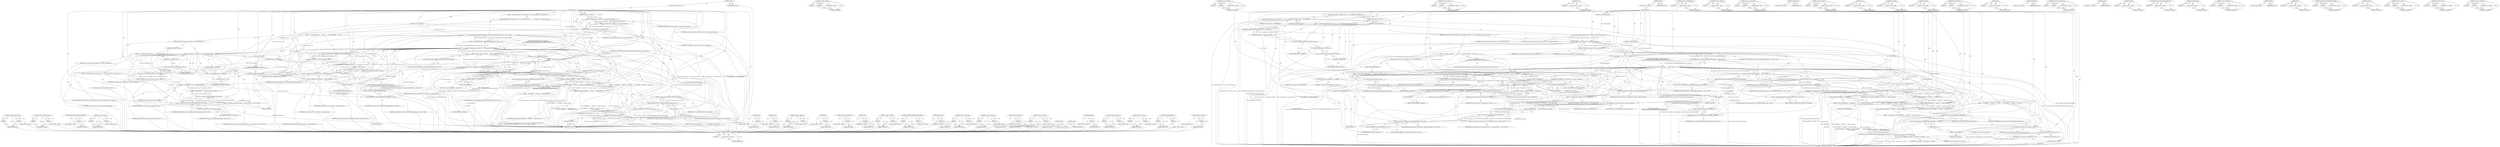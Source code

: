 digraph "&lt;operator&gt;.greaterThan" {
vulnerable_235 [label=<(METHOD,&lt;operator&gt;.expressionList)>];
vulnerable_236 [label=<(PARAM,p1)>];
vulnerable_237 [label=<(PARAM,p2)>];
vulnerable_238 [label=<(BLOCK,&lt;empty&gt;,&lt;empty&gt;)>];
vulnerable_239 [label=<(METHOD_RETURN,ANY)>];
vulnerable_218 [label=<(METHOD,&lt;operator&gt;.indirectFieldAccess)>];
vulnerable_219 [label=<(PARAM,p1)>];
vulnerable_220 [label=<(PARAM,p2)>];
vulnerable_221 [label=<(BLOCK,&lt;empty&gt;,&lt;empty&gt;)>];
vulnerable_222 [label=<(METHOD_RETURN,ANY)>];
vulnerable_173 [label=<(METHOD,BaseAudioContext.MaxNumberOfChannels)>];
vulnerable_174 [label=<(PARAM,p1)>];
vulnerable_175 [label=<(BLOCK,&lt;empty&gt;,&lt;empty&gt;)>];
vulnerable_176 [label=<(METHOD_RETURN,ANY)>];
vulnerable_196 [label=<(METHOD,&lt;operator&gt;.lessThan)>];
vulnerable_197 [label=<(PARAM,p1)>];
vulnerable_198 [label=<(PARAM,p2)>];
vulnerable_199 [label=<(BLOCK,&lt;empty&gt;,&lt;empty&gt;)>];
vulnerable_200 [label=<(METHOD_RETURN,ANY)>];
vulnerable_6 [label=<(METHOD,&lt;global&gt;)<SUB>1</SUB>>];
vulnerable_7 [label=<(BLOCK,&lt;empty&gt;,&lt;empty&gt;)<SUB>1</SUB>>];
vulnerable_8 [label=<(METHOD,SetFormat)<SUB>1</SUB>>];
vulnerable_9 [label=<(PARAM,size_t number_of_channels)<SUB>1</SUB>>];
vulnerable_10 [label=<(PARAM,float source_sample_rate)<SUB>2</SUB>>];
vulnerable_11 [label=<(BLOCK,{
   if (number_of_channels != source_number_of...,{
   if (number_of_channels != source_number_of...)<SUB>2</SUB>>];
vulnerable_12 [label=<(CONTROL_STRUCTURE,IF,if (number_of_channels != source_number_of_channels_ ||
       source_sample_rate != source_sample_rate_))<SUB>3</SUB>>];
vulnerable_13 [label=<(&lt;operator&gt;.logicalOr,number_of_channels != source_number_of_channels...)<SUB>3</SUB>>];
vulnerable_14 [label=<(&lt;operator&gt;.notEquals,number_of_channels != source_number_of_channels_)<SUB>3</SUB>>];
vulnerable_15 [label=<(IDENTIFIER,number_of_channels,number_of_channels != source_number_of_channels_)<SUB>3</SUB>>];
vulnerable_16 [label=<(IDENTIFIER,source_number_of_channels_,number_of_channels != source_number_of_channels_)<SUB>3</SUB>>];
vulnerable_17 [label=<(&lt;operator&gt;.notEquals,source_sample_rate != source_sample_rate_)<SUB>4</SUB>>];
vulnerable_18 [label=<(IDENTIFIER,source_sample_rate,source_sample_rate != source_sample_rate_)<SUB>4</SUB>>];
vulnerable_19 [label=<(IDENTIFIER,source_sample_rate_,source_sample_rate != source_sample_rate_)<SUB>4</SUB>>];
vulnerable_20 [label=<(BLOCK,{
     if (!number_of_channels ||
        numbe...,{
     if (!number_of_channels ||
        numbe...)<SUB>4</SUB>>];
vulnerable_21 [label="<(CONTROL_STRUCTURE,IF,if (!number_of_channels ||
        number_of_channels &gt; BaseAudioContext::MaxNumberOfChannels() ||
        !AudioUtilities::IsValidAudioBufferSampleRate(source_sample_rate)))<SUB>5</SUB>>"];
vulnerable_22 [label=<(&lt;operator&gt;.logicalOr,!number_of_channels ||
        number_of_channe...)<SUB>5</SUB>>];
vulnerable_23 [label=<(&lt;operator&gt;.logicalOr,!number_of_channels ||
        number_of_channe...)<SUB>5</SUB>>];
vulnerable_24 [label=<(&lt;operator&gt;.logicalNot,!number_of_channels)<SUB>5</SUB>>];
vulnerable_25 [label=<(IDENTIFIER,number_of_channels,!number_of_channels)<SUB>5</SUB>>];
vulnerable_26 [label="<(&lt;operator&gt;.greaterThan,number_of_channels &gt; BaseAudioContext::MaxNumbe...)<SUB>6</SUB>>"];
vulnerable_27 [label="<(IDENTIFIER,number_of_channels,number_of_channels &gt; BaseAudioContext::MaxNumbe...)<SUB>6</SUB>>"];
vulnerable_28 [label="<(BaseAudioContext.MaxNumberOfChannels,BaseAudioContext::MaxNumberOfChannels())<SUB>6</SUB>>"];
vulnerable_29 [label="<(&lt;operator&gt;.fieldAccess,BaseAudioContext::MaxNumberOfChannels)<SUB>6</SUB>>"];
vulnerable_30 [label="<(IDENTIFIER,BaseAudioContext,BaseAudioContext::MaxNumberOfChannels())<SUB>6</SUB>>"];
vulnerable_31 [label=<(FIELD_IDENTIFIER,MaxNumberOfChannels,MaxNumberOfChannels)<SUB>6</SUB>>];
vulnerable_32 [label="<(&lt;operator&gt;.logicalNot,!AudioUtilities::IsValidAudioBufferSampleRate(s...)<SUB>7</SUB>>"];
vulnerable_33 [label="<(AudioUtilities.IsValidAudioBufferSampleRate,AudioUtilities::IsValidAudioBufferSampleRate(so...)<SUB>7</SUB>>"];
vulnerable_34 [label="<(&lt;operator&gt;.fieldAccess,AudioUtilities::IsValidAudioBufferSampleRate)<SUB>7</SUB>>"];
vulnerable_35 [label="<(IDENTIFIER,AudioUtilities,AudioUtilities::IsValidAudioBufferSampleRate(so...)<SUB>7</SUB>>"];
vulnerable_36 [label=<(FIELD_IDENTIFIER,IsValidAudioBufferSampleRate,IsValidAudioBufferSampleRate)<SUB>7</SUB>>];
vulnerable_37 [label="<(IDENTIFIER,source_sample_rate,AudioUtilities::IsValidAudioBufferSampleRate(so...)<SUB>7</SUB>>"];
vulnerable_38 [label=<(BLOCK,{
      DLOG(ERROR) &lt;&lt; &quot;setFormat(&quot; &lt;&lt; number_o...,{
      DLOG(ERROR) &lt;&lt; &quot;setFormat(&quot; &lt;&lt; number_o...)<SUB>7</SUB>>];
vulnerable_39 [label=<(&lt;operator&gt;.shiftLeft,DLOG(ERROR) &lt;&lt; &quot;setFormat(&quot; &lt;&lt; number_of_channe...)<SUB>8</SUB>>];
vulnerable_40 [label=<(&lt;operator&gt;.shiftLeft,DLOG(ERROR) &lt;&lt; &quot;setFormat(&quot; &lt;&lt; number_of_channe...)<SUB>8</SUB>>];
vulnerable_41 [label=<(&lt;operator&gt;.shiftLeft,DLOG(ERROR) &lt;&lt; &quot;setFormat(&quot; &lt;&lt; number_of_channe...)<SUB>8</SUB>>];
vulnerable_42 [label=<(&lt;operator&gt;.shiftLeft,DLOG(ERROR) &lt;&lt; &quot;setFormat(&quot; &lt;&lt; number_of_channels)<SUB>8</SUB>>];
vulnerable_43 [label=<(&lt;operator&gt;.shiftLeft,DLOG(ERROR) &lt;&lt; &quot;setFormat(&quot;)<SUB>8</SUB>>];
vulnerable_44 [label=<(DLOG,DLOG(ERROR))<SUB>8</SUB>>];
vulnerable_45 [label=<(IDENTIFIER,ERROR,DLOG(ERROR))<SUB>8</SUB>>];
vulnerable_46 [label=<(LITERAL,&quot;setFormat(&quot;,DLOG(ERROR) &lt;&lt; &quot;setFormat(&quot;)<SUB>8</SUB>>];
vulnerable_47 [label=<(IDENTIFIER,number_of_channels,DLOG(ERROR) &lt;&lt; &quot;setFormat(&quot; &lt;&lt; number_of_channels)<SUB>8</SUB>>];
vulnerable_48 [label=<(LITERAL,&quot;, &quot;,DLOG(ERROR) &lt;&lt; &quot;setFormat(&quot; &lt;&lt; number_of_channe...)<SUB>8</SUB>>];
vulnerable_49 [label=<(IDENTIFIER,source_sample_rate,DLOG(ERROR) &lt;&lt; &quot;setFormat(&quot; &lt;&lt; number_of_channe...)<SUB>9</SUB>>];
vulnerable_50 [label=<(LITERAL,&quot;) - unhandled format change&quot;,DLOG(ERROR) &lt;&lt; &quot;setFormat(&quot; &lt;&lt; number_of_channe...)<SUB>9</SUB>>];
vulnerable_51 [label=<(&lt;operator&gt;.greaterThan,Locker&lt;MediaElementAudioSourceHandler&gt; locker(*...)<SUB>10</SUB>>];
vulnerable_52 [label=<(&lt;operator&gt;.lessThan,Locker&lt;MediaElementAudioSourceHandler)<SUB>10</SUB>>];
vulnerable_53 [label=<(IDENTIFIER,Locker,Locker&lt;MediaElementAudioSourceHandler)<SUB>10</SUB>>];
vulnerable_54 [label=<(IDENTIFIER,MediaElementAudioSourceHandler,Locker&lt;MediaElementAudioSourceHandler)<SUB>10</SUB>>];
vulnerable_55 [label=<(locker,locker(*this))<SUB>10</SUB>>];
vulnerable_56 [label=<(&lt;operator&gt;.indirection,*this)<SUB>10</SUB>>];
vulnerable_57 [label=<(LITERAL,this,locker(*this))<SUB>10</SUB>>];
vulnerable_58 [label=<(&lt;operator&gt;.assignment,source_number_of_channels_ = 0)<SUB>11</SUB>>];
vulnerable_59 [label=<(IDENTIFIER,source_number_of_channels_,source_number_of_channels_ = 0)<SUB>11</SUB>>];
vulnerable_60 [label=<(LITERAL,0,source_number_of_channels_ = 0)<SUB>11</SUB>>];
vulnerable_61 [label=<(&lt;operator&gt;.assignment,source_sample_rate_ = 0)<SUB>12</SUB>>];
vulnerable_62 [label=<(IDENTIFIER,source_sample_rate_,source_sample_rate_ = 0)<SUB>12</SUB>>];
vulnerable_63 [label=<(LITERAL,0,source_sample_rate_ = 0)<SUB>12</SUB>>];
vulnerable_64 [label=<(RETURN,return;,return;)<SUB>13</SUB>>];
vulnerable_65 [label=<(&lt;operator&gt;.greaterThan,Locker&lt;MediaElementAudioSourceHandler&gt; locker(*...)<SUB>16</SUB>>];
vulnerable_66 [label=<(&lt;operator&gt;.lessThan,Locker&lt;MediaElementAudioSourceHandler)<SUB>16</SUB>>];
vulnerable_67 [label=<(IDENTIFIER,Locker,Locker&lt;MediaElementAudioSourceHandler)<SUB>16</SUB>>];
vulnerable_68 [label=<(IDENTIFIER,MediaElementAudioSourceHandler,Locker&lt;MediaElementAudioSourceHandler)<SUB>16</SUB>>];
vulnerable_69 [label=<(locker,locker(*this))<SUB>16</SUB>>];
vulnerable_70 [label=<(&lt;operator&gt;.indirection,*this)<SUB>16</SUB>>];
vulnerable_71 [label=<(LITERAL,this,locker(*this))<SUB>16</SUB>>];
vulnerable_72 [label=<(&lt;operator&gt;.assignment,source_number_of_channels_ = number_of_channels)<SUB>18</SUB>>];
vulnerable_73 [label=<(IDENTIFIER,source_number_of_channels_,source_number_of_channels_ = number_of_channels)<SUB>18</SUB>>];
vulnerable_74 [label=<(IDENTIFIER,number_of_channels,source_number_of_channels_ = number_of_channels)<SUB>18</SUB>>];
vulnerable_75 [label=<(&lt;operator&gt;.assignment,source_sample_rate_ = source_sample_rate)<SUB>19</SUB>>];
vulnerable_76 [label=<(IDENTIFIER,source_sample_rate_,source_sample_rate_ = source_sample_rate)<SUB>19</SUB>>];
vulnerable_77 [label=<(IDENTIFIER,source_sample_rate,source_sample_rate_ = source_sample_rate)<SUB>19</SUB>>];
vulnerable_78 [label=<(CONTROL_STRUCTURE,IF,if (source_sample_rate != Context()-&gt;sampleRate()))<SUB>21</SUB>>];
vulnerable_79 [label=<(&lt;operator&gt;.notEquals,source_sample_rate != Context()-&gt;sampleRate())<SUB>21</SUB>>];
vulnerable_80 [label=<(IDENTIFIER,source_sample_rate,source_sample_rate != Context()-&gt;sampleRate())<SUB>21</SUB>>];
vulnerable_81 [label=<(sampleRate,Context()-&gt;sampleRate())<SUB>21</SUB>>];
vulnerable_82 [label=<(&lt;operator&gt;.indirectFieldAccess,Context()-&gt;sampleRate)<SUB>21</SUB>>];
vulnerable_83 [label=<(Context,Context())<SUB>21</SUB>>];
vulnerable_84 [label=<(FIELD_IDENTIFIER,sampleRate,sampleRate)<SUB>21</SUB>>];
vulnerable_85 [label=<(BLOCK,{
      double scale_factor = source_sample_rat...,{
      double scale_factor = source_sample_rat...)<SUB>21</SUB>>];
vulnerable_86 [label="<(LOCAL,double scale_factor: double)<SUB>22</SUB>>"];
vulnerable_87 [label=<(&lt;operator&gt;.assignment,scale_factor = source_sample_rate / Context()-&gt;...)<SUB>22</SUB>>];
vulnerable_88 [label=<(IDENTIFIER,scale_factor,scale_factor = source_sample_rate / Context()-&gt;...)<SUB>22</SUB>>];
vulnerable_89 [label=<(&lt;operator&gt;.division,source_sample_rate / Context()-&gt;sampleRate())<SUB>22</SUB>>];
vulnerable_90 [label=<(IDENTIFIER,source_sample_rate,source_sample_rate / Context()-&gt;sampleRate())<SUB>22</SUB>>];
vulnerable_91 [label=<(sampleRate,Context()-&gt;sampleRate())<SUB>22</SUB>>];
vulnerable_92 [label=<(&lt;operator&gt;.indirectFieldAccess,Context()-&gt;sampleRate)<SUB>22</SUB>>];
vulnerable_93 [label=<(Context,Context())<SUB>22</SUB>>];
vulnerable_94 [label=<(FIELD_IDENTIFIER,sampleRate,sampleRate)<SUB>22</SUB>>];
vulnerable_95 [label="<(&lt;operator&gt;.assignment,multi_channel_resampler_ = std::make_unique&lt;Mul...)<SUB>23</SUB>>"];
vulnerable_96 [label="<(IDENTIFIER,multi_channel_resampler_,multi_channel_resampler_ = std::make_unique&lt;Mul...)<SUB>23</SUB>>"];
vulnerable_97 [label="<(&lt;operator&gt;.greaterThan,std::make_unique&lt;MultiChannelResampler&gt;(
      ...)<SUB>23</SUB>>"];
vulnerable_98 [label="<(&lt;operator&gt;.lessThan,std::make_unique&lt;MultiChannelResampler)<SUB>23</SUB>>"];
vulnerable_99 [label="<(&lt;operator&gt;.fieldAccess,std::make_unique)<SUB>23</SUB>>"];
vulnerable_100 [label="<(IDENTIFIER,std,std::make_unique&lt;MultiChannelResampler)<SUB>23</SUB>>"];
vulnerable_101 [label=<(FIELD_IDENTIFIER,make_unique,make_unique)<SUB>23</SUB>>];
vulnerable_102 [label="<(IDENTIFIER,MultiChannelResampler,std::make_unique&lt;MultiChannelResampler)<SUB>23</SUB>>"];
vulnerable_103 [label=<(&lt;operator&gt;.bracketedPrimary,(
          scale_factor, number_of_channels))<SUB>23</SUB>>];
vulnerable_104 [label=<(&lt;operator&gt;.expressionList,scale_factor, number_of_channels)<SUB>24</SUB>>];
vulnerable_105 [label=<(IDENTIFIER,scale_factor,scale_factor, number_of_channels)<SUB>24</SUB>>];
vulnerable_106 [label=<(IDENTIFIER,number_of_channels,scale_factor, number_of_channels)<SUB>24</SUB>>];
vulnerable_107 [label=<(CONTROL_STRUCTURE,ELSE,else)<SUB>25</SUB>>];
vulnerable_108 [label=<(BLOCK,{
      multi_channel_resampler_.reset();
    },{
      multi_channel_resampler_.reset();
    })<SUB>25</SUB>>];
vulnerable_109 [label=<(reset,multi_channel_resampler_.reset())<SUB>26</SUB>>];
vulnerable_110 [label=<(&lt;operator&gt;.fieldAccess,multi_channel_resampler_.reset)<SUB>26</SUB>>];
vulnerable_111 [label=<(IDENTIFIER,multi_channel_resampler_,multi_channel_resampler_.reset())<SUB>26</SUB>>];
vulnerable_112 [label=<(FIELD_IDENTIFIER,reset,reset)<SUB>26</SUB>>];
vulnerable_113 [label="<(BLOCK,{
      BaseAudioContext::GraphAutoLocker conte...,{
      BaseAudioContext::GraphAutoLocker conte...)<SUB>29</SUB>>"];
vulnerable_114 [label="<(LOCAL,BaseAudioContext.GraphAutoLocker context_locker: BaseAudioContext.GraphAutoLocker)<SUB>30</SUB>>"];
vulnerable_115 [label=<(context_locker,context_locker(Context()))<SUB>30</SUB>>];
vulnerable_116 [label=<(Context,Context())<SUB>30</SUB>>];
vulnerable_117 [label=<(SetNumberOfChannels,Output(0).SetNumberOfChannels(number_of_channels))<SUB>32</SUB>>];
vulnerable_118 [label=<(&lt;operator&gt;.fieldAccess,Output(0).SetNumberOfChannels)<SUB>32</SUB>>];
vulnerable_119 [label=<(Output,Output(0))<SUB>32</SUB>>];
vulnerable_120 [label=<(LITERAL,0,Output(0))<SUB>32</SUB>>];
vulnerable_121 [label=<(FIELD_IDENTIFIER,SetNumberOfChannels,SetNumberOfChannels)<SUB>32</SUB>>];
vulnerable_122 [label=<(IDENTIFIER,number_of_channels,Output(0).SetNumberOfChannels(number_of_channels))<SUB>32</SUB>>];
vulnerable_123 [label=<(METHOD_RETURN,void)<SUB>1</SUB>>];
vulnerable_125 [label=<(METHOD_RETURN,ANY)<SUB>1</SUB>>];
vulnerable_253 [label=<(METHOD,Output)>];
vulnerable_254 [label=<(PARAM,p1)>];
vulnerable_255 [label=<(BLOCK,&lt;empty&gt;,&lt;empty&gt;)>];
vulnerable_256 [label=<(METHOD_RETURN,ANY)>];
vulnerable_201 [label=<(METHOD,locker)>];
vulnerable_202 [label=<(PARAM,p1)>];
vulnerable_203 [label=<(BLOCK,&lt;empty&gt;,&lt;empty&gt;)>];
vulnerable_204 [label=<(METHOD_RETURN,ANY)>];
vulnerable_159 [label=<(METHOD,&lt;operator&gt;.notEquals)>];
vulnerable_160 [label=<(PARAM,p1)>];
vulnerable_161 [label=<(PARAM,p2)>];
vulnerable_162 [label=<(BLOCK,&lt;empty&gt;,&lt;empty&gt;)>];
vulnerable_163 [label=<(METHOD_RETURN,ANY)>];
vulnerable_192 [label=<(METHOD,DLOG)>];
vulnerable_193 [label=<(PARAM,p1)>];
vulnerable_194 [label=<(BLOCK,&lt;empty&gt;,&lt;empty&gt;)>];
vulnerable_195 [label=<(METHOD_RETURN,ANY)>];
vulnerable_231 [label=<(METHOD,&lt;operator&gt;.bracketedPrimary)>];
vulnerable_232 [label=<(PARAM,p1)>];
vulnerable_233 [label=<(BLOCK,&lt;empty&gt;,&lt;empty&gt;)>];
vulnerable_234 [label=<(METHOD_RETURN,ANY)>];
vulnerable_240 [label=<(METHOD,reset)>];
vulnerable_241 [label=<(PARAM,p1)>];
vulnerable_242 [label=<(BLOCK,&lt;empty&gt;,&lt;empty&gt;)>];
vulnerable_243 [label=<(METHOD_RETURN,ANY)>];
vulnerable_187 [label=<(METHOD,&lt;operator&gt;.shiftLeft)>];
vulnerable_188 [label=<(PARAM,p1)>];
vulnerable_189 [label=<(PARAM,p2)>];
vulnerable_190 [label=<(BLOCK,&lt;empty&gt;,&lt;empty&gt;)>];
vulnerable_191 [label=<(METHOD_RETURN,ANY)>];
vulnerable_182 [label=<(METHOD,AudioUtilities.IsValidAudioBufferSampleRate)>];
vulnerable_183 [label=<(PARAM,p1)>];
vulnerable_184 [label=<(PARAM,p2)>];
vulnerable_185 [label=<(BLOCK,&lt;empty&gt;,&lt;empty&gt;)>];
vulnerable_186 [label=<(METHOD_RETURN,ANY)>];
vulnerable_244 [label=<(METHOD,context_locker)>];
vulnerable_245 [label=<(PARAM,p1)>];
vulnerable_246 [label=<(BLOCK,&lt;empty&gt;,&lt;empty&gt;)>];
vulnerable_247 [label=<(METHOD_RETURN,ANY)>];
vulnerable_168 [label=<(METHOD,&lt;operator&gt;.greaterThan)>];
vulnerable_169 [label=<(PARAM,p1)>];
vulnerable_170 [label=<(PARAM,p2)>];
vulnerable_171 [label=<(BLOCK,&lt;empty&gt;,&lt;empty&gt;)>];
vulnerable_172 [label=<(METHOD_RETURN,ANY)>];
vulnerable_209 [label=<(METHOD,&lt;operator&gt;.assignment)>];
vulnerable_210 [label=<(PARAM,p1)>];
vulnerable_211 [label=<(PARAM,p2)>];
vulnerable_212 [label=<(BLOCK,&lt;empty&gt;,&lt;empty&gt;)>];
vulnerable_213 [label=<(METHOD_RETURN,ANY)>];
vulnerable_164 [label=<(METHOD,&lt;operator&gt;.logicalNot)>];
vulnerable_165 [label=<(PARAM,p1)>];
vulnerable_166 [label=<(BLOCK,&lt;empty&gt;,&lt;empty&gt;)>];
vulnerable_167 [label=<(METHOD_RETURN,ANY)>];
vulnerable_154 [label=<(METHOD,&lt;operator&gt;.logicalOr)>];
vulnerable_155 [label=<(PARAM,p1)>];
vulnerable_156 [label=<(PARAM,p2)>];
vulnerable_157 [label=<(BLOCK,&lt;empty&gt;,&lt;empty&gt;)>];
vulnerable_158 [label=<(METHOD_RETURN,ANY)>];
vulnerable_148 [label=<(METHOD,&lt;global&gt;)<SUB>1</SUB>>];
vulnerable_149 [label=<(BLOCK,&lt;empty&gt;,&lt;empty&gt;)>];
vulnerable_150 [label=<(METHOD_RETURN,ANY)>];
vulnerable_223 [label=<(METHOD,Context)>];
vulnerable_224 [label=<(BLOCK,&lt;empty&gt;,&lt;empty&gt;)>];
vulnerable_225 [label=<(METHOD_RETURN,ANY)>];
vulnerable_214 [label=<(METHOD,sampleRate)>];
vulnerable_215 [label=<(PARAM,p1)>];
vulnerable_216 [label=<(BLOCK,&lt;empty&gt;,&lt;empty&gt;)>];
vulnerable_217 [label=<(METHOD_RETURN,ANY)>];
vulnerable_177 [label=<(METHOD,&lt;operator&gt;.fieldAccess)>];
vulnerable_178 [label=<(PARAM,p1)>];
vulnerable_179 [label=<(PARAM,p2)>];
vulnerable_180 [label=<(BLOCK,&lt;empty&gt;,&lt;empty&gt;)>];
vulnerable_181 [label=<(METHOD_RETURN,ANY)>];
vulnerable_226 [label=<(METHOD,&lt;operator&gt;.division)>];
vulnerable_227 [label=<(PARAM,p1)>];
vulnerable_228 [label=<(PARAM,p2)>];
vulnerable_229 [label=<(BLOCK,&lt;empty&gt;,&lt;empty&gt;)>];
vulnerable_230 [label=<(METHOD_RETURN,ANY)>];
vulnerable_248 [label=<(METHOD,SetNumberOfChannels)>];
vulnerable_249 [label=<(PARAM,p1)>];
vulnerable_250 [label=<(PARAM,p2)>];
vulnerable_251 [label=<(BLOCK,&lt;empty&gt;,&lt;empty&gt;)>];
vulnerable_252 [label=<(METHOD_RETURN,ANY)>];
vulnerable_205 [label=<(METHOD,&lt;operator&gt;.indirection)>];
vulnerable_206 [label=<(PARAM,p1)>];
vulnerable_207 [label=<(BLOCK,&lt;empty&gt;,&lt;empty&gt;)>];
vulnerable_208 [label=<(METHOD_RETURN,ANY)>];
fixed_256 [label=<(METHOD,&lt;operator&gt;.indirection)>];
fixed_257 [label=<(PARAM,p1)>];
fixed_258 [label=<(BLOCK,&lt;empty&gt;,&lt;empty&gt;)>];
fixed_259 [label=<(METHOD_RETURN,ANY)>];
fixed_238 [label=<(METHOD,&lt;operator&gt;.shiftLeft)>];
fixed_239 [label=<(PARAM,p1)>];
fixed_240 [label=<(PARAM,p2)>];
fixed_241 [label=<(BLOCK,&lt;empty&gt;,&lt;empty&gt;)>];
fixed_242 [label=<(METHOD_RETURN,ANY)>];
fixed_193 [label=<(METHOD,&lt;operator&gt;.fieldAccess)>];
fixed_194 [label=<(PARAM,p1)>];
fixed_195 [label=<(PARAM,p2)>];
fixed_196 [label=<(BLOCK,&lt;empty&gt;,&lt;empty&gt;)>];
fixed_197 [label=<(METHOD_RETURN,ANY)>];
fixed_215 [label=<(METHOD,&lt;operator&gt;.notEquals)>];
fixed_216 [label=<(PARAM,p1)>];
fixed_217 [label=<(PARAM,p2)>];
fixed_218 [label=<(BLOCK,&lt;empty&gt;,&lt;empty&gt;)>];
fixed_219 [label=<(METHOD_RETURN,ANY)>];
fixed_294 [label=<(METHOD,Output)>];
fixed_295 [label=<(PARAM,p1)>];
fixed_296 [label=<(BLOCK,&lt;empty&gt;,&lt;empty&gt;)>];
fixed_297 [label=<(METHOD_RETURN,ANY)>];
fixed_6 [label=<(METHOD,&lt;global&gt;)<SUB>1</SUB>>];
fixed_7 [label=<(BLOCK,&lt;empty&gt;,&lt;empty&gt;)<SUB>1</SUB>>];
fixed_8 [label=<(METHOD,SetFormat)<SUB>1</SUB>>];
fixed_9 [label=<(PARAM,size_t number_of_channels)<SUB>1</SUB>>];
fixed_10 [label=<(PARAM,float source_sample_rate)<SUB>2</SUB>>];
fixed_11 [label=<(BLOCK,{
  bool is_tainted = WouldTaintOrigin();

  if...,{
  bool is_tainted = WouldTaintOrigin();

  if...)<SUB>2</SUB>>];
fixed_12 [label="<(LOCAL,bool is_tainted: bool)<SUB>3</SUB>>"];
fixed_13 [label=<(&lt;operator&gt;.assignment,is_tainted = WouldTaintOrigin())<SUB>3</SUB>>];
fixed_14 [label=<(IDENTIFIER,is_tainted,is_tainted = WouldTaintOrigin())<SUB>3</SUB>>];
fixed_15 [label=<(WouldTaintOrigin,WouldTaintOrigin())<SUB>3</SUB>>];
fixed_16 [label=<(CONTROL_STRUCTURE,IF,if (is_tainted))<SUB>5</SUB>>];
fixed_17 [label=<(IDENTIFIER,is_tainted,if (is_tainted))<SUB>5</SUB>>];
fixed_18 [label=<(BLOCK,{
    PrintCORSMessage(MediaElement()-&gt;currentS...,{
    PrintCORSMessage(MediaElement()-&gt;currentS...)<SUB>5</SUB>>];
fixed_19 [label=<(PrintCORSMessage,PrintCORSMessage(MediaElement()-&gt;currentSrc().G...)<SUB>6</SUB>>];
fixed_20 [label=<(GetString,MediaElement()-&gt;currentSrc().GetString())<SUB>6</SUB>>];
fixed_21 [label=<(&lt;operator&gt;.fieldAccess,MediaElement()-&gt;currentSrc().GetString)<SUB>6</SUB>>];
fixed_22 [label=<(currentSrc,MediaElement()-&gt;currentSrc())<SUB>6</SUB>>];
fixed_23 [label=<(&lt;operator&gt;.indirectFieldAccess,MediaElement()-&gt;currentSrc)<SUB>6</SUB>>];
fixed_24 [label=<(MediaElement,MediaElement())<SUB>6</SUB>>];
fixed_25 [label=<(FIELD_IDENTIFIER,currentSrc,currentSrc)<SUB>6</SUB>>];
fixed_26 [label=<(FIELD_IDENTIFIER,GetString,GetString)<SUB>6</SUB>>];
fixed_27 [label=<(CONTROL_STRUCTURE,IF,if (number_of_channels != source_number_of_channels_ ||
       source_sample_rate != source_sample_rate_))<SUB>9</SUB>>];
fixed_28 [label=<(&lt;operator&gt;.logicalOr,number_of_channels != source_number_of_channels...)<SUB>9</SUB>>];
fixed_29 [label=<(&lt;operator&gt;.notEquals,number_of_channels != source_number_of_channels_)<SUB>9</SUB>>];
fixed_30 [label=<(IDENTIFIER,number_of_channels,number_of_channels != source_number_of_channels_)<SUB>9</SUB>>];
fixed_31 [label=<(IDENTIFIER,source_number_of_channels_,number_of_channels != source_number_of_channels_)<SUB>9</SUB>>];
fixed_32 [label=<(&lt;operator&gt;.notEquals,source_sample_rate != source_sample_rate_)<SUB>10</SUB>>];
fixed_33 [label=<(IDENTIFIER,source_sample_rate,source_sample_rate != source_sample_rate_)<SUB>10</SUB>>];
fixed_34 [label=<(IDENTIFIER,source_sample_rate_,source_sample_rate != source_sample_rate_)<SUB>10</SUB>>];
fixed_35 [label=<(BLOCK,{
     if (!number_of_channels ||
        numbe...,{
     if (!number_of_channels ||
        numbe...)<SUB>10</SUB>>];
fixed_36 [label="<(CONTROL_STRUCTURE,IF,if (!number_of_channels ||
        number_of_channels &gt; BaseAudioContext::MaxNumberOfChannels() ||
        !AudioUtilities::IsValidAudioBufferSampleRate(source_sample_rate)))<SUB>11</SUB>>"];
fixed_37 [label=<(&lt;operator&gt;.logicalOr,!number_of_channels ||
        number_of_channe...)<SUB>11</SUB>>];
fixed_38 [label=<(&lt;operator&gt;.logicalOr,!number_of_channels ||
        number_of_channe...)<SUB>11</SUB>>];
fixed_39 [label=<(&lt;operator&gt;.logicalNot,!number_of_channels)<SUB>11</SUB>>];
fixed_40 [label=<(IDENTIFIER,number_of_channels,!number_of_channels)<SUB>11</SUB>>];
fixed_41 [label="<(&lt;operator&gt;.greaterThan,number_of_channels &gt; BaseAudioContext::MaxNumbe...)<SUB>12</SUB>>"];
fixed_42 [label="<(IDENTIFIER,number_of_channels,number_of_channels &gt; BaseAudioContext::MaxNumbe...)<SUB>12</SUB>>"];
fixed_43 [label="<(BaseAudioContext.MaxNumberOfChannels,BaseAudioContext::MaxNumberOfChannels())<SUB>12</SUB>>"];
fixed_44 [label="<(&lt;operator&gt;.fieldAccess,BaseAudioContext::MaxNumberOfChannels)<SUB>12</SUB>>"];
fixed_45 [label="<(IDENTIFIER,BaseAudioContext,BaseAudioContext::MaxNumberOfChannels())<SUB>12</SUB>>"];
fixed_46 [label=<(FIELD_IDENTIFIER,MaxNumberOfChannels,MaxNumberOfChannels)<SUB>12</SUB>>];
fixed_47 [label="<(&lt;operator&gt;.logicalNot,!AudioUtilities::IsValidAudioBufferSampleRate(s...)<SUB>13</SUB>>"];
fixed_48 [label="<(AudioUtilities.IsValidAudioBufferSampleRate,AudioUtilities::IsValidAudioBufferSampleRate(so...)<SUB>13</SUB>>"];
fixed_49 [label="<(&lt;operator&gt;.fieldAccess,AudioUtilities::IsValidAudioBufferSampleRate)<SUB>13</SUB>>"];
fixed_50 [label="<(IDENTIFIER,AudioUtilities,AudioUtilities::IsValidAudioBufferSampleRate(so...)<SUB>13</SUB>>"];
fixed_51 [label=<(FIELD_IDENTIFIER,IsValidAudioBufferSampleRate,IsValidAudioBufferSampleRate)<SUB>13</SUB>>];
fixed_52 [label="<(IDENTIFIER,source_sample_rate,AudioUtilities::IsValidAudioBufferSampleRate(so...)<SUB>13</SUB>>"];
fixed_53 [label=<(BLOCK,{
      DLOG(ERROR) &lt;&lt; &quot;setFormat(&quot; &lt;&lt; number_o...,{
      DLOG(ERROR) &lt;&lt; &quot;setFormat(&quot; &lt;&lt; number_o...)<SUB>13</SUB>>];
fixed_54 [label=<(&lt;operator&gt;.shiftLeft,DLOG(ERROR) &lt;&lt; &quot;setFormat(&quot; &lt;&lt; number_of_channe...)<SUB>14</SUB>>];
fixed_55 [label=<(&lt;operator&gt;.shiftLeft,DLOG(ERROR) &lt;&lt; &quot;setFormat(&quot; &lt;&lt; number_of_channe...)<SUB>14</SUB>>];
fixed_56 [label=<(&lt;operator&gt;.shiftLeft,DLOG(ERROR) &lt;&lt; &quot;setFormat(&quot; &lt;&lt; number_of_channe...)<SUB>14</SUB>>];
fixed_57 [label=<(&lt;operator&gt;.shiftLeft,DLOG(ERROR) &lt;&lt; &quot;setFormat(&quot; &lt;&lt; number_of_channels)<SUB>14</SUB>>];
fixed_58 [label=<(&lt;operator&gt;.shiftLeft,DLOG(ERROR) &lt;&lt; &quot;setFormat(&quot;)<SUB>14</SUB>>];
fixed_59 [label=<(DLOG,DLOG(ERROR))<SUB>14</SUB>>];
fixed_60 [label=<(IDENTIFIER,ERROR,DLOG(ERROR))<SUB>14</SUB>>];
fixed_61 [label=<(LITERAL,&quot;setFormat(&quot;,DLOG(ERROR) &lt;&lt; &quot;setFormat(&quot;)<SUB>14</SUB>>];
fixed_62 [label=<(IDENTIFIER,number_of_channels,DLOG(ERROR) &lt;&lt; &quot;setFormat(&quot; &lt;&lt; number_of_channels)<SUB>14</SUB>>];
fixed_63 [label=<(LITERAL,&quot;, &quot;,DLOG(ERROR) &lt;&lt; &quot;setFormat(&quot; &lt;&lt; number_of_channe...)<SUB>14</SUB>>];
fixed_64 [label=<(IDENTIFIER,source_sample_rate,DLOG(ERROR) &lt;&lt; &quot;setFormat(&quot; &lt;&lt; number_of_channe...)<SUB>15</SUB>>];
fixed_65 [label=<(LITERAL,&quot;) - unhandled format change&quot;,DLOG(ERROR) &lt;&lt; &quot;setFormat(&quot; &lt;&lt; number_of_channe...)<SUB>15</SUB>>];
fixed_66 [label=<(&lt;operator&gt;.greaterThan,Locker&lt;MediaElementAudioSourceHandler&gt; locker(*...)<SUB>16</SUB>>];
fixed_67 [label=<(&lt;operator&gt;.lessThan,Locker&lt;MediaElementAudioSourceHandler)<SUB>16</SUB>>];
fixed_68 [label=<(IDENTIFIER,Locker,Locker&lt;MediaElementAudioSourceHandler)<SUB>16</SUB>>];
fixed_69 [label=<(IDENTIFIER,MediaElementAudioSourceHandler,Locker&lt;MediaElementAudioSourceHandler)<SUB>16</SUB>>];
fixed_70 [label=<(locker,locker(*this))<SUB>16</SUB>>];
fixed_71 [label=<(&lt;operator&gt;.indirection,*this)<SUB>16</SUB>>];
fixed_72 [label=<(LITERAL,this,locker(*this))<SUB>16</SUB>>];
fixed_73 [label=<(&lt;operator&gt;.assignment,source_number_of_channels_ = 0)<SUB>17</SUB>>];
fixed_74 [label=<(IDENTIFIER,source_number_of_channels_,source_number_of_channels_ = 0)<SUB>17</SUB>>];
fixed_75 [label=<(LITERAL,0,source_number_of_channels_ = 0)<SUB>17</SUB>>];
fixed_76 [label=<(&lt;operator&gt;.assignment,source_sample_rate_ = 0)<SUB>18</SUB>>];
fixed_77 [label=<(IDENTIFIER,source_sample_rate_,source_sample_rate_ = 0)<SUB>18</SUB>>];
fixed_78 [label=<(LITERAL,0,source_sample_rate_ = 0)<SUB>18</SUB>>];
fixed_79 [label=<(&lt;operator&gt;.assignment,is_origin_tainted_ = is_tainted)<SUB>19</SUB>>];
fixed_80 [label=<(IDENTIFIER,is_origin_tainted_,is_origin_tainted_ = is_tainted)<SUB>19</SUB>>];
fixed_81 [label=<(IDENTIFIER,is_tainted,is_origin_tainted_ = is_tainted)<SUB>19</SUB>>];
fixed_82 [label=<(RETURN,return;,return;)<SUB>20</SUB>>];
fixed_83 [label=<(&lt;operator&gt;.greaterThan,Locker&lt;MediaElementAudioSourceHandler&gt; locker(*...)<SUB>26</SUB>>];
fixed_84 [label=<(&lt;operator&gt;.lessThan,Locker&lt;MediaElementAudioSourceHandler)<SUB>26</SUB>>];
fixed_85 [label=<(IDENTIFIER,Locker,Locker&lt;MediaElementAudioSourceHandler)<SUB>26</SUB>>];
fixed_86 [label=<(IDENTIFIER,MediaElementAudioSourceHandler,Locker&lt;MediaElementAudioSourceHandler)<SUB>26</SUB>>];
fixed_87 [label=<(locker,locker(*this))<SUB>26</SUB>>];
fixed_88 [label=<(&lt;operator&gt;.indirection,*this)<SUB>26</SUB>>];
fixed_89 [label=<(LITERAL,this,locker(*this))<SUB>26</SUB>>];
fixed_90 [label=<(&lt;operator&gt;.assignment,is_origin_tainted_ = is_tainted)<SUB>28</SUB>>];
fixed_91 [label=<(IDENTIFIER,is_origin_tainted_,is_origin_tainted_ = is_tainted)<SUB>28</SUB>>];
fixed_92 [label=<(IDENTIFIER,is_tainted,is_origin_tainted_ = is_tainted)<SUB>28</SUB>>];
fixed_93 [label=<(&lt;operator&gt;.assignment,source_number_of_channels_ = number_of_channels)<SUB>29</SUB>>];
fixed_94 [label=<(IDENTIFIER,source_number_of_channels_,source_number_of_channels_ = number_of_channels)<SUB>29</SUB>>];
fixed_95 [label=<(IDENTIFIER,number_of_channels,source_number_of_channels_ = number_of_channels)<SUB>29</SUB>>];
fixed_96 [label=<(&lt;operator&gt;.assignment,source_sample_rate_ = source_sample_rate)<SUB>30</SUB>>];
fixed_97 [label=<(IDENTIFIER,source_sample_rate_,source_sample_rate_ = source_sample_rate)<SUB>30</SUB>>];
fixed_98 [label=<(IDENTIFIER,source_sample_rate,source_sample_rate_ = source_sample_rate)<SUB>30</SUB>>];
fixed_99 [label=<(CONTROL_STRUCTURE,IF,if (source_sample_rate != Context()-&gt;sampleRate()))<SUB>32</SUB>>];
fixed_100 [label=<(&lt;operator&gt;.notEquals,source_sample_rate != Context()-&gt;sampleRate())<SUB>32</SUB>>];
fixed_101 [label=<(IDENTIFIER,source_sample_rate,source_sample_rate != Context()-&gt;sampleRate())<SUB>32</SUB>>];
fixed_102 [label=<(sampleRate,Context()-&gt;sampleRate())<SUB>32</SUB>>];
fixed_103 [label=<(&lt;operator&gt;.indirectFieldAccess,Context()-&gt;sampleRate)<SUB>32</SUB>>];
fixed_104 [label=<(Context,Context())<SUB>32</SUB>>];
fixed_105 [label=<(FIELD_IDENTIFIER,sampleRate,sampleRate)<SUB>32</SUB>>];
fixed_106 [label=<(BLOCK,{
      double scale_factor = source_sample_rat...,{
      double scale_factor = source_sample_rat...)<SUB>32</SUB>>];
fixed_107 [label="<(LOCAL,double scale_factor: double)<SUB>33</SUB>>"];
fixed_108 [label=<(&lt;operator&gt;.assignment,scale_factor = source_sample_rate / Context()-&gt;...)<SUB>33</SUB>>];
fixed_109 [label=<(IDENTIFIER,scale_factor,scale_factor = source_sample_rate / Context()-&gt;...)<SUB>33</SUB>>];
fixed_110 [label=<(&lt;operator&gt;.division,source_sample_rate / Context()-&gt;sampleRate())<SUB>33</SUB>>];
fixed_111 [label=<(IDENTIFIER,source_sample_rate,source_sample_rate / Context()-&gt;sampleRate())<SUB>33</SUB>>];
fixed_112 [label=<(sampleRate,Context()-&gt;sampleRate())<SUB>33</SUB>>];
fixed_113 [label=<(&lt;operator&gt;.indirectFieldAccess,Context()-&gt;sampleRate)<SUB>33</SUB>>];
fixed_114 [label=<(Context,Context())<SUB>33</SUB>>];
fixed_115 [label=<(FIELD_IDENTIFIER,sampleRate,sampleRate)<SUB>33</SUB>>];
fixed_116 [label="<(&lt;operator&gt;.assignment,multi_channel_resampler_ = std::make_unique&lt;Mul...)<SUB>34</SUB>>"];
fixed_117 [label="<(IDENTIFIER,multi_channel_resampler_,multi_channel_resampler_ = std::make_unique&lt;Mul...)<SUB>34</SUB>>"];
fixed_118 [label="<(&lt;operator&gt;.greaterThan,std::make_unique&lt;MultiChannelResampler&gt;(
      ...)<SUB>34</SUB>>"];
fixed_119 [label="<(&lt;operator&gt;.lessThan,std::make_unique&lt;MultiChannelResampler)<SUB>34</SUB>>"];
fixed_120 [label="<(&lt;operator&gt;.fieldAccess,std::make_unique)<SUB>34</SUB>>"];
fixed_121 [label="<(IDENTIFIER,std,std::make_unique&lt;MultiChannelResampler)<SUB>34</SUB>>"];
fixed_122 [label=<(FIELD_IDENTIFIER,make_unique,make_unique)<SUB>34</SUB>>];
fixed_123 [label="<(IDENTIFIER,MultiChannelResampler,std::make_unique&lt;MultiChannelResampler)<SUB>34</SUB>>"];
fixed_124 [label=<(&lt;operator&gt;.bracketedPrimary,(
          scale_factor, number_of_channels))<SUB>34</SUB>>];
fixed_125 [label=<(&lt;operator&gt;.expressionList,scale_factor, number_of_channels)<SUB>35</SUB>>];
fixed_126 [label=<(IDENTIFIER,scale_factor,scale_factor, number_of_channels)<SUB>35</SUB>>];
fixed_127 [label=<(IDENTIFIER,number_of_channels,scale_factor, number_of_channels)<SUB>35</SUB>>];
fixed_128 [label=<(CONTROL_STRUCTURE,ELSE,else)<SUB>36</SUB>>];
fixed_129 [label=<(BLOCK,{
      multi_channel_resampler_.reset();
    },{
      multi_channel_resampler_.reset();
    })<SUB>36</SUB>>];
fixed_130 [label=<(reset,multi_channel_resampler_.reset())<SUB>37</SUB>>];
fixed_131 [label=<(&lt;operator&gt;.fieldAccess,multi_channel_resampler_.reset)<SUB>37</SUB>>];
fixed_132 [label=<(IDENTIFIER,multi_channel_resampler_,multi_channel_resampler_.reset())<SUB>37</SUB>>];
fixed_133 [label=<(FIELD_IDENTIFIER,reset,reset)<SUB>37</SUB>>];
fixed_134 [label="<(BLOCK,{
      BaseAudioContext::GraphAutoLocker conte...,{
      BaseAudioContext::GraphAutoLocker conte...)<SUB>40</SUB>>"];
fixed_135 [label="<(LOCAL,BaseAudioContext.GraphAutoLocker context_locker: BaseAudioContext.GraphAutoLocker)<SUB>41</SUB>>"];
fixed_136 [label=<(context_locker,context_locker(Context()))<SUB>41</SUB>>];
fixed_137 [label=<(Context,Context())<SUB>41</SUB>>];
fixed_138 [label=<(SetNumberOfChannels,Output(0).SetNumberOfChannels(number_of_channels))<SUB>43</SUB>>];
fixed_139 [label=<(&lt;operator&gt;.fieldAccess,Output(0).SetNumberOfChannels)<SUB>43</SUB>>];
fixed_140 [label=<(Output,Output(0))<SUB>43</SUB>>];
fixed_141 [label=<(LITERAL,0,Output(0))<SUB>43</SUB>>];
fixed_142 [label=<(FIELD_IDENTIFIER,SetNumberOfChannels,SetNumberOfChannels)<SUB>43</SUB>>];
fixed_143 [label=<(IDENTIFIER,number_of_channels,Output(0).SetNumberOfChannels(number_of_channels))<SUB>43</SUB>>];
fixed_144 [label=<(METHOD_RETURN,void)<SUB>1</SUB>>];
fixed_146 [label=<(METHOD_RETURN,ANY)<SUB>1</SUB>>];
fixed_272 [label=<(METHOD,&lt;operator&gt;.bracketedPrimary)>];
fixed_273 [label=<(PARAM,p1)>];
fixed_274 [label=<(BLOCK,&lt;empty&gt;,&lt;empty&gt;)>];
fixed_275 [label=<(METHOD_RETURN,ANY)>];
fixed_220 [label=<(METHOD,&lt;operator&gt;.logicalNot)>];
fixed_221 [label=<(PARAM,p1)>];
fixed_222 [label=<(BLOCK,&lt;empty&gt;,&lt;empty&gt;)>];
fixed_223 [label=<(METHOD_RETURN,ANY)>];
fixed_276 [label=<(METHOD,&lt;operator&gt;.expressionList)>];
fixed_277 [label=<(PARAM,p1)>];
fixed_278 [label=<(PARAM,p2)>];
fixed_279 [label=<(BLOCK,&lt;empty&gt;,&lt;empty&gt;)>];
fixed_280 [label=<(METHOD_RETURN,ANY)>];
fixed_182 [label=<(METHOD,WouldTaintOrigin)>];
fixed_183 [label=<(BLOCK,&lt;empty&gt;,&lt;empty&gt;)>];
fixed_184 [label=<(METHOD_RETURN,ANY)>];
fixed_210 [label=<(METHOD,&lt;operator&gt;.logicalOr)>];
fixed_211 [label=<(PARAM,p1)>];
fixed_212 [label=<(PARAM,p2)>];
fixed_213 [label=<(BLOCK,&lt;empty&gt;,&lt;empty&gt;)>];
fixed_214 [label=<(METHOD_RETURN,ANY)>];
fixed_252 [label=<(METHOD,locker)>];
fixed_253 [label=<(PARAM,p1)>];
fixed_254 [label=<(BLOCK,&lt;empty&gt;,&lt;empty&gt;)>];
fixed_255 [label=<(METHOD_RETURN,ANY)>];
fixed_285 [label=<(METHOD,context_locker)>];
fixed_286 [label=<(PARAM,p1)>];
fixed_287 [label=<(BLOCK,&lt;empty&gt;,&lt;empty&gt;)>];
fixed_288 [label=<(METHOD_RETURN,ANY)>];
fixed_260 [label=<(METHOD,sampleRate)>];
fixed_261 [label=<(PARAM,p1)>];
fixed_262 [label=<(BLOCK,&lt;empty&gt;,&lt;empty&gt;)>];
fixed_263 [label=<(METHOD_RETURN,ANY)>];
fixed_289 [label=<(METHOD,SetNumberOfChannels)>];
fixed_290 [label=<(PARAM,p1)>];
fixed_291 [label=<(PARAM,p2)>];
fixed_292 [label=<(BLOCK,&lt;empty&gt;,&lt;empty&gt;)>];
fixed_293 [label=<(METHOD_RETURN,ANY)>];
fixed_281 [label=<(METHOD,reset)>];
fixed_282 [label=<(PARAM,p1)>];
fixed_283 [label=<(BLOCK,&lt;empty&gt;,&lt;empty&gt;)>];
fixed_284 [label=<(METHOD_RETURN,ANY)>];
fixed_207 [label=<(METHOD,MediaElement)>];
fixed_208 [label=<(BLOCK,&lt;empty&gt;,&lt;empty&gt;)>];
fixed_209 [label=<(METHOD_RETURN,ANY)>];
fixed_202 [label=<(METHOD,&lt;operator&gt;.indirectFieldAccess)>];
fixed_203 [label=<(PARAM,p1)>];
fixed_204 [label=<(PARAM,p2)>];
fixed_205 [label=<(BLOCK,&lt;empty&gt;,&lt;empty&gt;)>];
fixed_206 [label=<(METHOD_RETURN,ANY)>];
fixed_264 [label=<(METHOD,Context)>];
fixed_265 [label=<(BLOCK,&lt;empty&gt;,&lt;empty&gt;)>];
fixed_266 [label=<(METHOD_RETURN,ANY)>];
fixed_189 [label=<(METHOD,GetString)>];
fixed_190 [label=<(PARAM,p1)>];
fixed_191 [label=<(BLOCK,&lt;empty&gt;,&lt;empty&gt;)>];
fixed_192 [label=<(METHOD_RETURN,ANY)>];
fixed_229 [label=<(METHOD,BaseAudioContext.MaxNumberOfChannels)>];
fixed_230 [label=<(PARAM,p1)>];
fixed_231 [label=<(BLOCK,&lt;empty&gt;,&lt;empty&gt;)>];
fixed_232 [label=<(METHOD_RETURN,ANY)>];
fixed_185 [label=<(METHOD,PrintCORSMessage)>];
fixed_186 [label=<(PARAM,p1)>];
fixed_187 [label=<(BLOCK,&lt;empty&gt;,&lt;empty&gt;)>];
fixed_188 [label=<(METHOD_RETURN,ANY)>];
fixed_177 [label=<(METHOD,&lt;operator&gt;.assignment)>];
fixed_178 [label=<(PARAM,p1)>];
fixed_179 [label=<(PARAM,p2)>];
fixed_180 [label=<(BLOCK,&lt;empty&gt;,&lt;empty&gt;)>];
fixed_181 [label=<(METHOD_RETURN,ANY)>];
fixed_171 [label=<(METHOD,&lt;global&gt;)<SUB>1</SUB>>];
fixed_172 [label=<(BLOCK,&lt;empty&gt;,&lt;empty&gt;)>];
fixed_173 [label=<(METHOD_RETURN,ANY)>];
fixed_243 [label=<(METHOD,DLOG)>];
fixed_244 [label=<(PARAM,p1)>];
fixed_245 [label=<(BLOCK,&lt;empty&gt;,&lt;empty&gt;)>];
fixed_246 [label=<(METHOD_RETURN,ANY)>];
fixed_233 [label=<(METHOD,AudioUtilities.IsValidAudioBufferSampleRate)>];
fixed_234 [label=<(PARAM,p1)>];
fixed_235 [label=<(PARAM,p2)>];
fixed_236 [label=<(BLOCK,&lt;empty&gt;,&lt;empty&gt;)>];
fixed_237 [label=<(METHOD_RETURN,ANY)>];
fixed_198 [label=<(METHOD,currentSrc)>];
fixed_199 [label=<(PARAM,p1)>];
fixed_200 [label=<(BLOCK,&lt;empty&gt;,&lt;empty&gt;)>];
fixed_201 [label=<(METHOD_RETURN,ANY)>];
fixed_247 [label=<(METHOD,&lt;operator&gt;.lessThan)>];
fixed_248 [label=<(PARAM,p1)>];
fixed_249 [label=<(PARAM,p2)>];
fixed_250 [label=<(BLOCK,&lt;empty&gt;,&lt;empty&gt;)>];
fixed_251 [label=<(METHOD_RETURN,ANY)>];
fixed_267 [label=<(METHOD,&lt;operator&gt;.division)>];
fixed_268 [label=<(PARAM,p1)>];
fixed_269 [label=<(PARAM,p2)>];
fixed_270 [label=<(BLOCK,&lt;empty&gt;,&lt;empty&gt;)>];
fixed_271 [label=<(METHOD_RETURN,ANY)>];
fixed_224 [label=<(METHOD,&lt;operator&gt;.greaterThan)>];
fixed_225 [label=<(PARAM,p1)>];
fixed_226 [label=<(PARAM,p2)>];
fixed_227 [label=<(BLOCK,&lt;empty&gt;,&lt;empty&gt;)>];
fixed_228 [label=<(METHOD_RETURN,ANY)>];
vulnerable_235 -> vulnerable_236  [key=0, label="AST: "];
vulnerable_235 -> vulnerable_236  [key=1, label="DDG: "];
vulnerable_235 -> vulnerable_238  [key=0, label="AST: "];
vulnerable_235 -> vulnerable_237  [key=0, label="AST: "];
vulnerable_235 -> vulnerable_237  [key=1, label="DDG: "];
vulnerable_235 -> vulnerable_239  [key=0, label="AST: "];
vulnerable_235 -> vulnerable_239  [key=1, label="CFG: "];
vulnerable_236 -> vulnerable_239  [key=0, label="DDG: p1"];
vulnerable_237 -> vulnerable_239  [key=0, label="DDG: p2"];
vulnerable_238 -> fixed_256  [key=0];
vulnerable_239 -> fixed_256  [key=0];
vulnerable_218 -> vulnerable_219  [key=0, label="AST: "];
vulnerable_218 -> vulnerable_219  [key=1, label="DDG: "];
vulnerable_218 -> vulnerable_221  [key=0, label="AST: "];
vulnerable_218 -> vulnerable_220  [key=0, label="AST: "];
vulnerable_218 -> vulnerable_220  [key=1, label="DDG: "];
vulnerable_218 -> vulnerable_222  [key=0, label="AST: "];
vulnerable_218 -> vulnerable_222  [key=1, label="CFG: "];
vulnerable_219 -> vulnerable_222  [key=0, label="DDG: p1"];
vulnerable_220 -> vulnerable_222  [key=0, label="DDG: p2"];
vulnerable_221 -> fixed_256  [key=0];
vulnerable_222 -> fixed_256  [key=0];
vulnerable_173 -> vulnerable_174  [key=0, label="AST: "];
vulnerable_173 -> vulnerable_174  [key=1, label="DDG: "];
vulnerable_173 -> vulnerable_175  [key=0, label="AST: "];
vulnerable_173 -> vulnerable_176  [key=0, label="AST: "];
vulnerable_173 -> vulnerable_176  [key=1, label="CFG: "];
vulnerable_174 -> vulnerable_176  [key=0, label="DDG: p1"];
vulnerable_175 -> fixed_256  [key=0];
vulnerable_176 -> fixed_256  [key=0];
vulnerable_196 -> vulnerable_197  [key=0, label="AST: "];
vulnerable_196 -> vulnerable_197  [key=1, label="DDG: "];
vulnerable_196 -> vulnerable_199  [key=0, label="AST: "];
vulnerable_196 -> vulnerable_198  [key=0, label="AST: "];
vulnerable_196 -> vulnerable_198  [key=1, label="DDG: "];
vulnerable_196 -> vulnerable_200  [key=0, label="AST: "];
vulnerable_196 -> vulnerable_200  [key=1, label="CFG: "];
vulnerable_197 -> vulnerable_200  [key=0, label="DDG: p1"];
vulnerable_198 -> vulnerable_200  [key=0, label="DDG: p2"];
vulnerable_199 -> fixed_256  [key=0];
vulnerable_200 -> fixed_256  [key=0];
vulnerable_6 -> vulnerable_7  [key=0, label="AST: "];
vulnerable_6 -> vulnerable_125  [key=0, label="AST: "];
vulnerable_6 -> vulnerable_125  [key=1, label="CFG: "];
vulnerable_7 -> vulnerable_8  [key=0, label="AST: "];
vulnerable_8 -> vulnerable_9  [key=0, label="AST: "];
vulnerable_8 -> vulnerable_9  [key=1, label="DDG: "];
vulnerable_8 -> vulnerable_10  [key=0, label="AST: "];
vulnerable_8 -> vulnerable_10  [key=1, label="DDG: "];
vulnerable_8 -> vulnerable_11  [key=0, label="AST: "];
vulnerable_8 -> vulnerable_123  [key=0, label="AST: "];
vulnerable_8 -> vulnerable_14  [key=0, label="CFG: "];
vulnerable_8 -> vulnerable_14  [key=1, label="DDG: "];
vulnerable_8 -> vulnerable_72  [key=0, label="DDG: "];
vulnerable_8 -> vulnerable_75  [key=0, label="DDG: "];
vulnerable_8 -> vulnerable_113  [key=0, label="DDG: "];
vulnerable_8 -> vulnerable_17  [key=0, label="DDG: "];
vulnerable_8 -> vulnerable_58  [key=0, label="DDG: "];
vulnerable_8 -> vulnerable_61  [key=0, label="DDG: "];
vulnerable_8 -> vulnerable_64  [key=0, label="DDG: "];
vulnerable_8 -> vulnerable_66  [key=0, label="DDG: "];
vulnerable_8 -> vulnerable_79  [key=0, label="DDG: "];
vulnerable_8 -> vulnerable_115  [key=0, label="DDG: "];
vulnerable_8 -> vulnerable_117  [key=0, label="DDG: "];
vulnerable_8 -> vulnerable_39  [key=0, label="DDG: "];
vulnerable_8 -> vulnerable_24  [key=0, label="DDG: "];
vulnerable_8 -> vulnerable_26  [key=0, label="DDG: "];
vulnerable_8 -> vulnerable_33  [key=0, label="DDG: "];
vulnerable_8 -> vulnerable_40  [key=0, label="DDG: "];
vulnerable_8 -> vulnerable_52  [key=0, label="DDG: "];
vulnerable_8 -> vulnerable_89  [key=0, label="DDG: "];
vulnerable_8 -> vulnerable_119  [key=0, label="DDG: "];
vulnerable_8 -> vulnerable_41  [key=0, label="DDG: "];
vulnerable_8 -> vulnerable_98  [key=0, label="DDG: "];
vulnerable_8 -> vulnerable_42  [key=0, label="DDG: "];
vulnerable_8 -> vulnerable_104  [key=0, label="DDG: "];
vulnerable_8 -> vulnerable_43  [key=0, label="DDG: "];
vulnerable_8 -> vulnerable_44  [key=0, label="DDG: "];
vulnerable_9 -> vulnerable_14  [key=0, label="DDG: number_of_channels"];
vulnerable_10 -> vulnerable_75  [key=0, label="DDG: source_sample_rate"];
vulnerable_10 -> vulnerable_17  [key=0, label="DDG: source_sample_rate"];
vulnerable_10 -> vulnerable_79  [key=0, label="DDG: source_sample_rate"];
vulnerable_10 -> vulnerable_33  [key=0, label="DDG: source_sample_rate"];
vulnerable_10 -> vulnerable_40  [key=0, label="DDG: source_sample_rate"];
vulnerable_11 -> vulnerable_12  [key=0, label="AST: "];
vulnerable_12 -> vulnerable_13  [key=0, label="AST: "];
vulnerable_12 -> vulnerable_20  [key=0, label="AST: "];
vulnerable_13 -> vulnerable_14  [key=0, label="AST: "];
vulnerable_13 -> vulnerable_17  [key=0, label="AST: "];
vulnerable_13 -> vulnerable_123  [key=0, label="CFG: "];
vulnerable_13 -> vulnerable_123  [key=1, label="DDG: number_of_channels != source_number_of_channels_"];
vulnerable_13 -> vulnerable_123  [key=2, label="DDG: source_sample_rate != source_sample_rate_"];
vulnerable_13 -> vulnerable_123  [key=3, label="DDG: number_of_channels != source_number_of_channels_ ||
       source_sample_rate != source_sample_rate_"];
vulnerable_13 -> vulnerable_24  [key=0, label="CFG: "];
vulnerable_13 -> vulnerable_24  [key=1, label="CDG: "];
vulnerable_13 -> vulnerable_22  [key=0, label="CDG: "];
vulnerable_13 -> vulnerable_23  [key=0, label="CDG: "];
vulnerable_14 -> vulnerable_15  [key=0, label="AST: "];
vulnerable_14 -> vulnerable_16  [key=0, label="AST: "];
vulnerable_14 -> vulnerable_13  [key=0, label="CFG: "];
vulnerable_14 -> vulnerable_13  [key=1, label="DDG: number_of_channels"];
vulnerable_14 -> vulnerable_13  [key=2, label="DDG: source_number_of_channels_"];
vulnerable_14 -> vulnerable_17  [key=0, label="CFG: "];
vulnerable_14 -> vulnerable_17  [key=1, label="CDG: "];
vulnerable_14 -> vulnerable_24  [key=0, label="DDG: number_of_channels"];
vulnerable_15 -> fixed_256  [key=0];
vulnerable_16 -> fixed_256  [key=0];
vulnerable_17 -> vulnerable_18  [key=0, label="AST: "];
vulnerable_17 -> vulnerable_19  [key=0, label="AST: "];
vulnerable_17 -> vulnerable_13  [key=0, label="CFG: "];
vulnerable_17 -> vulnerable_13  [key=1, label="DDG: source_sample_rate"];
vulnerable_17 -> vulnerable_13  [key=2, label="DDG: source_sample_rate_"];
vulnerable_17 -> vulnerable_75  [key=0, label="DDG: source_sample_rate"];
vulnerable_17 -> vulnerable_79  [key=0, label="DDG: source_sample_rate"];
vulnerable_17 -> vulnerable_33  [key=0, label="DDG: source_sample_rate"];
vulnerable_17 -> vulnerable_40  [key=0, label="DDG: source_sample_rate"];
vulnerable_18 -> fixed_256  [key=0];
vulnerable_19 -> fixed_256  [key=0];
vulnerable_20 -> vulnerable_21  [key=0, label="AST: "];
vulnerable_20 -> vulnerable_65  [key=0, label="AST: "];
vulnerable_20 -> vulnerable_72  [key=0, label="AST: "];
vulnerable_20 -> vulnerable_75  [key=0, label="AST: "];
vulnerable_20 -> vulnerable_78  [key=0, label="AST: "];
vulnerable_20 -> vulnerable_113  [key=0, label="AST: "];
vulnerable_21 -> vulnerable_22  [key=0, label="AST: "];
vulnerable_21 -> vulnerable_38  [key=0, label="AST: "];
vulnerable_22 -> vulnerable_23  [key=0, label="AST: "];
vulnerable_22 -> vulnerable_32  [key=0, label="AST: "];
vulnerable_22 -> vulnerable_44  [key=0, label="CFG: "];
vulnerable_22 -> vulnerable_44  [key=1, label="CDG: "];
vulnerable_22 -> vulnerable_66  [key=0, label="CFG: "];
vulnerable_22 -> vulnerable_66  [key=1, label="CDG: "];
vulnerable_22 -> vulnerable_123  [key=0, label="DDG: !number_of_channels ||
        number_of_channels &gt; BaseAudioContext::MaxNumberOfChannels()"];
vulnerable_22 -> vulnerable_123  [key=1, label="DDG: !AudioUtilities::IsValidAudioBufferSampleRate(source_sample_rate)"];
vulnerable_22 -> vulnerable_123  [key=2, label="DDG: !number_of_channels ||
        number_of_channels &gt; BaseAudioContext::MaxNumberOfChannels() ||
        !AudioUtilities::IsValidAudioBufferSampleRate(source_sample_rate)"];
vulnerable_22 -> vulnerable_115  [key=0, label="CDG: "];
vulnerable_22 -> vulnerable_64  [key=0, label="CDG: "];
vulnerable_22 -> vulnerable_42  [key=0, label="CDG: "];
vulnerable_22 -> vulnerable_51  [key=0, label="CDG: "];
vulnerable_22 -> vulnerable_75  [key=0, label="CDG: "];
vulnerable_22 -> vulnerable_52  [key=0, label="CDG: "];
vulnerable_22 -> vulnerable_81  [key=0, label="CDG: "];
vulnerable_22 -> vulnerable_84  [key=0, label="CDG: "];
vulnerable_22 -> vulnerable_56  [key=0, label="CDG: "];
vulnerable_22 -> vulnerable_69  [key=0, label="CDG: "];
vulnerable_22 -> vulnerable_119  [key=0, label="CDG: "];
vulnerable_22 -> vulnerable_121  [key=0, label="CDG: "];
vulnerable_22 -> vulnerable_40  [key=0, label="CDG: "];
vulnerable_22 -> vulnerable_79  [key=0, label="CDG: "];
vulnerable_22 -> vulnerable_43  [key=0, label="CDG: "];
vulnerable_22 -> vulnerable_58  [key=0, label="CDG: "];
vulnerable_22 -> vulnerable_61  [key=0, label="CDG: "];
vulnerable_22 -> vulnerable_118  [key=0, label="CDG: "];
vulnerable_22 -> vulnerable_70  [key=0, label="CDG: "];
vulnerable_22 -> vulnerable_116  [key=0, label="CDG: "];
vulnerable_22 -> vulnerable_72  [key=0, label="CDG: "];
vulnerable_22 -> vulnerable_65  [key=0, label="CDG: "];
vulnerable_22 -> vulnerable_82  [key=0, label="CDG: "];
vulnerable_22 -> vulnerable_83  [key=0, label="CDG: "];
vulnerable_22 -> vulnerable_41  [key=0, label="CDG: "];
vulnerable_22 -> vulnerable_117  [key=0, label="CDG: "];
vulnerable_22 -> vulnerable_55  [key=0, label="CDG: "];
vulnerable_22 -> vulnerable_39  [key=0, label="CDG: "];
vulnerable_23 -> vulnerable_24  [key=0, label="AST: "];
vulnerable_23 -> vulnerable_26  [key=0, label="AST: "];
vulnerable_23 -> vulnerable_22  [key=0, label="CFG: "];
vulnerable_23 -> vulnerable_22  [key=1, label="DDG: !number_of_channels"];
vulnerable_23 -> vulnerable_22  [key=2, label="DDG: number_of_channels &gt; BaseAudioContext::MaxNumberOfChannels()"];
vulnerable_23 -> vulnerable_36  [key=0, label="CFG: "];
vulnerable_23 -> vulnerable_36  [key=1, label="CDG: "];
vulnerable_23 -> vulnerable_123  [key=0, label="DDG: !number_of_channels"];
vulnerable_23 -> vulnerable_123  [key=1, label="DDG: number_of_channels &gt; BaseAudioContext::MaxNumberOfChannels()"];
vulnerable_23 -> vulnerable_34  [key=0, label="CDG: "];
vulnerable_23 -> vulnerable_33  [key=0, label="CDG: "];
vulnerable_23 -> vulnerable_32  [key=0, label="CDG: "];
vulnerable_24 -> vulnerable_25  [key=0, label="AST: "];
vulnerable_24 -> vulnerable_23  [key=0, label="CFG: "];
vulnerable_24 -> vulnerable_23  [key=1, label="DDG: number_of_channels"];
vulnerable_24 -> vulnerable_31  [key=0, label="CFG: "];
vulnerable_24 -> vulnerable_31  [key=1, label="CDG: "];
vulnerable_24 -> vulnerable_72  [key=0, label="DDG: number_of_channels"];
vulnerable_24 -> vulnerable_117  [key=0, label="DDG: number_of_channels"];
vulnerable_24 -> vulnerable_26  [key=0, label="DDG: number_of_channels"];
vulnerable_24 -> vulnerable_26  [key=1, label="CDG: "];
vulnerable_24 -> vulnerable_42  [key=0, label="DDG: number_of_channels"];
vulnerable_24 -> vulnerable_104  [key=0, label="DDG: number_of_channels"];
vulnerable_24 -> vulnerable_28  [key=0, label="CDG: "];
vulnerable_24 -> vulnerable_29  [key=0, label="CDG: "];
vulnerable_25 -> fixed_256  [key=0];
vulnerable_26 -> vulnerable_27  [key=0, label="AST: "];
vulnerable_26 -> vulnerable_28  [key=0, label="AST: "];
vulnerable_26 -> vulnerable_23  [key=0, label="CFG: "];
vulnerable_26 -> vulnerable_23  [key=1, label="DDG: number_of_channels"];
vulnerable_26 -> vulnerable_23  [key=2, label="DDG: BaseAudioContext::MaxNumberOfChannels()"];
vulnerable_26 -> vulnerable_123  [key=0, label="DDG: BaseAudioContext::MaxNumberOfChannels()"];
vulnerable_26 -> vulnerable_72  [key=0, label="DDG: number_of_channels"];
vulnerable_26 -> vulnerable_117  [key=0, label="DDG: number_of_channels"];
vulnerable_26 -> vulnerable_42  [key=0, label="DDG: number_of_channels"];
vulnerable_26 -> vulnerable_104  [key=0, label="DDG: number_of_channels"];
vulnerable_27 -> fixed_256  [key=0];
vulnerable_28 -> vulnerable_29  [key=0, label="AST: "];
vulnerable_28 -> vulnerable_26  [key=0, label="CFG: "];
vulnerable_28 -> vulnerable_26  [key=1, label="DDG: BaseAudioContext::MaxNumberOfChannels"];
vulnerable_28 -> vulnerable_123  [key=0, label="DDG: BaseAudioContext::MaxNumberOfChannels"];
vulnerable_29 -> vulnerable_30  [key=0, label="AST: "];
vulnerable_29 -> vulnerable_31  [key=0, label="AST: "];
vulnerable_29 -> vulnerable_28  [key=0, label="CFG: "];
vulnerable_30 -> fixed_256  [key=0];
vulnerable_31 -> vulnerable_29  [key=0, label="CFG: "];
vulnerable_32 -> vulnerable_33  [key=0, label="AST: "];
vulnerable_32 -> vulnerable_22  [key=0, label="CFG: "];
vulnerable_32 -> vulnerable_22  [key=1, label="DDG: AudioUtilities::IsValidAudioBufferSampleRate(source_sample_rate)"];
vulnerable_32 -> vulnerable_123  [key=0, label="DDG: AudioUtilities::IsValidAudioBufferSampleRate(source_sample_rate)"];
vulnerable_33 -> vulnerable_34  [key=0, label="AST: "];
vulnerable_33 -> vulnerable_37  [key=0, label="AST: "];
vulnerable_33 -> vulnerable_32  [key=0, label="CFG: "];
vulnerable_33 -> vulnerable_32  [key=1, label="DDG: AudioUtilities::IsValidAudioBufferSampleRate"];
vulnerable_33 -> vulnerable_32  [key=2, label="DDG: source_sample_rate"];
vulnerable_33 -> vulnerable_123  [key=0, label="DDG: AudioUtilities::IsValidAudioBufferSampleRate"];
vulnerable_33 -> vulnerable_75  [key=0, label="DDG: source_sample_rate"];
vulnerable_33 -> vulnerable_79  [key=0, label="DDG: source_sample_rate"];
vulnerable_33 -> vulnerable_40  [key=0, label="DDG: source_sample_rate"];
vulnerable_34 -> vulnerable_35  [key=0, label="AST: "];
vulnerable_34 -> vulnerable_36  [key=0, label="AST: "];
vulnerable_34 -> vulnerable_33  [key=0, label="CFG: "];
vulnerable_35 -> fixed_256  [key=0];
vulnerable_36 -> vulnerable_34  [key=0, label="CFG: "];
vulnerable_37 -> fixed_256  [key=0];
vulnerable_38 -> vulnerable_39  [key=0, label="AST: "];
vulnerable_38 -> vulnerable_51  [key=0, label="AST: "];
vulnerable_38 -> vulnerable_58  [key=0, label="AST: "];
vulnerable_38 -> vulnerable_61  [key=0, label="AST: "];
vulnerable_38 -> vulnerable_64  [key=0, label="AST: "];
vulnerable_39 -> vulnerable_40  [key=0, label="AST: "];
vulnerable_39 -> vulnerable_50  [key=0, label="AST: "];
vulnerable_39 -> vulnerable_52  [key=0, label="CFG: "];
vulnerable_39 -> vulnerable_123  [key=0, label="DDG: DLOG(ERROR) &lt;&lt; &quot;setFormat(&quot; &lt;&lt; number_of_channels &lt;&lt; &quot;, &quot;
                  &lt;&lt; source_sample_rate"];
vulnerable_39 -> vulnerable_123  [key=1, label="DDG: DLOG(ERROR) &lt;&lt; &quot;setFormat(&quot; &lt;&lt; number_of_channels &lt;&lt; &quot;, &quot;
                  &lt;&lt; source_sample_rate &lt;&lt; &quot;) - unhandled format change&quot;"];
vulnerable_40 -> vulnerable_41  [key=0, label="AST: "];
vulnerable_40 -> vulnerable_49  [key=0, label="AST: "];
vulnerable_40 -> vulnerable_39  [key=0, label="CFG: "];
vulnerable_40 -> vulnerable_39  [key=1, label="DDG: DLOG(ERROR) &lt;&lt; &quot;setFormat(&quot; &lt;&lt; number_of_channels &lt;&lt; &quot;, &quot;"];
vulnerable_40 -> vulnerable_39  [key=2, label="DDG: source_sample_rate"];
vulnerable_40 -> vulnerable_123  [key=0, label="DDG: DLOG(ERROR) &lt;&lt; &quot;setFormat(&quot; &lt;&lt; number_of_channels &lt;&lt; &quot;, &quot;"];
vulnerable_40 -> vulnerable_123  [key=1, label="DDG: source_sample_rate"];
vulnerable_41 -> vulnerable_42  [key=0, label="AST: "];
vulnerable_41 -> vulnerable_48  [key=0, label="AST: "];
vulnerable_41 -> vulnerable_40  [key=0, label="CFG: "];
vulnerable_41 -> vulnerable_40  [key=1, label="DDG: DLOG(ERROR) &lt;&lt; &quot;setFormat(&quot; &lt;&lt; number_of_channels"];
vulnerable_41 -> vulnerable_40  [key=2, label="DDG: &quot;, &quot;"];
vulnerable_41 -> vulnerable_123  [key=0, label="DDG: DLOG(ERROR) &lt;&lt; &quot;setFormat(&quot; &lt;&lt; number_of_channels"];
vulnerable_42 -> vulnerable_43  [key=0, label="AST: "];
vulnerable_42 -> vulnerable_47  [key=0, label="AST: "];
vulnerable_42 -> vulnerable_41  [key=0, label="CFG: "];
vulnerable_42 -> vulnerable_41  [key=1, label="DDG: DLOG(ERROR) &lt;&lt; &quot;setFormat(&quot;"];
vulnerable_42 -> vulnerable_41  [key=2, label="DDG: number_of_channels"];
vulnerable_42 -> vulnerable_123  [key=0, label="DDG: DLOG(ERROR) &lt;&lt; &quot;setFormat(&quot;"];
vulnerable_42 -> vulnerable_123  [key=1, label="DDG: number_of_channels"];
vulnerable_43 -> vulnerable_44  [key=0, label="AST: "];
vulnerable_43 -> vulnerable_46  [key=0, label="AST: "];
vulnerable_43 -> vulnerable_42  [key=0, label="CFG: "];
vulnerable_43 -> vulnerable_42  [key=1, label="DDG: DLOG(ERROR)"];
vulnerable_43 -> vulnerable_42  [key=2, label="DDG: &quot;setFormat(&quot;"];
vulnerable_43 -> vulnerable_123  [key=0, label="DDG: DLOG(ERROR)"];
vulnerable_44 -> vulnerable_45  [key=0, label="AST: "];
vulnerable_44 -> vulnerable_43  [key=0, label="CFG: "];
vulnerable_44 -> vulnerable_43  [key=1, label="DDG: ERROR"];
vulnerable_44 -> vulnerable_123  [key=0, label="DDG: ERROR"];
vulnerable_45 -> fixed_256  [key=0];
vulnerable_46 -> fixed_256  [key=0];
vulnerable_47 -> fixed_256  [key=0];
vulnerable_48 -> fixed_256  [key=0];
vulnerable_49 -> fixed_256  [key=0];
vulnerable_50 -> fixed_256  [key=0];
vulnerable_51 -> vulnerable_52  [key=0, label="AST: "];
vulnerable_51 -> vulnerable_55  [key=0, label="AST: "];
vulnerable_51 -> vulnerable_58  [key=0, label="CFG: "];
vulnerable_51 -> vulnerable_123  [key=0, label="DDG: Locker&lt;MediaElementAudioSourceHandler"];
vulnerable_51 -> vulnerable_123  [key=1, label="DDG: locker(*this)"];
vulnerable_51 -> vulnerable_123  [key=2, label="DDG: Locker&lt;MediaElementAudioSourceHandler&gt; locker(*this)"];
vulnerable_52 -> vulnerable_53  [key=0, label="AST: "];
vulnerable_52 -> vulnerable_54  [key=0, label="AST: "];
vulnerable_52 -> vulnerable_56  [key=0, label="CFG: "];
vulnerable_52 -> vulnerable_123  [key=0, label="DDG: Locker"];
vulnerable_52 -> vulnerable_123  [key=1, label="DDG: MediaElementAudioSourceHandler"];
vulnerable_52 -> vulnerable_51  [key=0, label="DDG: Locker"];
vulnerable_52 -> vulnerable_51  [key=1, label="DDG: MediaElementAudioSourceHandler"];
vulnerable_53 -> fixed_256  [key=0];
vulnerable_54 -> fixed_256  [key=0];
vulnerable_55 -> vulnerable_56  [key=0, label="AST: "];
vulnerable_55 -> vulnerable_51  [key=0, label="CFG: "];
vulnerable_55 -> vulnerable_51  [key=1, label="DDG: *this"];
vulnerable_55 -> vulnerable_123  [key=0, label="DDG: *this"];
vulnerable_56 -> vulnerable_57  [key=0, label="AST: "];
vulnerable_56 -> vulnerable_55  [key=0, label="CFG: "];
vulnerable_57 -> fixed_256  [key=0];
vulnerable_58 -> vulnerable_59  [key=0, label="AST: "];
vulnerable_58 -> vulnerable_60  [key=0, label="AST: "];
vulnerable_58 -> vulnerable_61  [key=0, label="CFG: "];
vulnerable_58 -> vulnerable_123  [key=0, label="DDG: source_number_of_channels_"];
vulnerable_58 -> vulnerable_123  [key=1, label="DDG: source_number_of_channels_ = 0"];
vulnerable_59 -> fixed_256  [key=0];
vulnerable_60 -> fixed_256  [key=0];
vulnerable_61 -> vulnerable_62  [key=0, label="AST: "];
vulnerable_61 -> vulnerable_63  [key=0, label="AST: "];
vulnerable_61 -> vulnerable_64  [key=0, label="CFG: "];
vulnerable_61 -> vulnerable_123  [key=0, label="DDG: source_sample_rate_"];
vulnerable_61 -> vulnerable_123  [key=1, label="DDG: source_sample_rate_ = 0"];
vulnerable_62 -> fixed_256  [key=0];
vulnerable_63 -> fixed_256  [key=0];
vulnerable_64 -> vulnerable_123  [key=0, label="CFG: "];
vulnerable_64 -> vulnerable_123  [key=1, label="DDG: &lt;RET&gt;"];
vulnerable_65 -> vulnerable_66  [key=0, label="AST: "];
vulnerable_65 -> vulnerable_69  [key=0, label="AST: "];
vulnerable_65 -> vulnerable_72  [key=0, label="CFG: "];
vulnerable_66 -> vulnerable_67  [key=0, label="AST: "];
vulnerable_66 -> vulnerable_68  [key=0, label="AST: "];
vulnerable_66 -> vulnerable_70  [key=0, label="CFG: "];
vulnerable_66 -> vulnerable_65  [key=0, label="DDG: Locker"];
vulnerable_66 -> vulnerable_65  [key=1, label="DDG: MediaElementAudioSourceHandler"];
vulnerable_67 -> fixed_256  [key=0];
vulnerable_68 -> fixed_256  [key=0];
vulnerable_69 -> vulnerable_70  [key=0, label="AST: "];
vulnerable_69 -> vulnerable_65  [key=0, label="CFG: "];
vulnerable_69 -> vulnerable_65  [key=1, label="DDG: *this"];
vulnerable_70 -> vulnerable_71  [key=0, label="AST: "];
vulnerable_70 -> vulnerable_69  [key=0, label="CFG: "];
vulnerable_71 -> fixed_256  [key=0];
vulnerable_72 -> vulnerable_73  [key=0, label="AST: "];
vulnerable_72 -> vulnerable_74  [key=0, label="AST: "];
vulnerable_72 -> vulnerable_75  [key=0, label="CFG: "];
vulnerable_73 -> fixed_256  [key=0];
vulnerable_74 -> fixed_256  [key=0];
vulnerable_75 -> vulnerable_76  [key=0, label="AST: "];
vulnerable_75 -> vulnerable_77  [key=0, label="AST: "];
vulnerable_75 -> vulnerable_83  [key=0, label="CFG: "];
vulnerable_76 -> fixed_256  [key=0];
vulnerable_77 -> fixed_256  [key=0];
vulnerable_78 -> vulnerable_79  [key=0, label="AST: "];
vulnerable_78 -> vulnerable_85  [key=0, label="AST: "];
vulnerable_78 -> vulnerable_107  [key=0, label="AST: "];
vulnerable_79 -> vulnerable_80  [key=0, label="AST: "];
vulnerable_79 -> vulnerable_81  [key=0, label="AST: "];
vulnerable_79 -> vulnerable_93  [key=0, label="CFG: "];
vulnerable_79 -> vulnerable_93  [key=1, label="CDG: "];
vulnerable_79 -> vulnerable_112  [key=0, label="CFG: "];
vulnerable_79 -> vulnerable_112  [key=1, label="CDG: "];
vulnerable_79 -> vulnerable_89  [key=0, label="DDG: source_sample_rate"];
vulnerable_79 -> vulnerable_89  [key=1, label="CDG: "];
vulnerable_79 -> vulnerable_94  [key=0, label="CDG: "];
vulnerable_79 -> vulnerable_98  [key=0, label="CDG: "];
vulnerable_79 -> vulnerable_103  [key=0, label="CDG: "];
vulnerable_79 -> vulnerable_104  [key=0, label="CDG: "];
vulnerable_79 -> vulnerable_95  [key=0, label="CDG: "];
vulnerable_79 -> vulnerable_92  [key=0, label="CDG: "];
vulnerable_79 -> vulnerable_87  [key=0, label="CDG: "];
vulnerable_79 -> vulnerable_97  [key=0, label="CDG: "];
vulnerable_79 -> vulnerable_91  [key=0, label="CDG: "];
vulnerable_79 -> vulnerable_101  [key=0, label="CDG: "];
vulnerable_79 -> vulnerable_99  [key=0, label="CDG: "];
vulnerable_79 -> vulnerable_110  [key=0, label="CDG: "];
vulnerable_79 -> vulnerable_109  [key=0, label="CDG: "];
vulnerable_80 -> fixed_256  [key=0];
vulnerable_81 -> vulnerable_82  [key=0, label="AST: "];
vulnerable_81 -> vulnerable_79  [key=0, label="CFG: "];
vulnerable_81 -> vulnerable_79  [key=1, label="DDG: Context()-&gt;sampleRate"];
vulnerable_81 -> vulnerable_115  [key=0, label="DDG: Context()-&gt;sampleRate"];
vulnerable_81 -> vulnerable_91  [key=0, label="DDG: Context()-&gt;sampleRate"];
vulnerable_82 -> vulnerable_83  [key=0, label="AST: "];
vulnerable_82 -> vulnerable_84  [key=0, label="AST: "];
vulnerable_82 -> vulnerable_81  [key=0, label="CFG: "];
vulnerable_83 -> vulnerable_84  [key=0, label="CFG: "];
vulnerable_84 -> vulnerable_82  [key=0, label="CFG: "];
vulnerable_85 -> vulnerable_86  [key=0, label="AST: "];
vulnerable_85 -> vulnerable_87  [key=0, label="AST: "];
vulnerable_85 -> vulnerable_95  [key=0, label="AST: "];
vulnerable_86 -> fixed_256  [key=0];
vulnerable_87 -> vulnerable_88  [key=0, label="AST: "];
vulnerable_87 -> vulnerable_89  [key=0, label="AST: "];
vulnerable_87 -> vulnerable_101  [key=0, label="CFG: "];
vulnerable_87 -> vulnerable_104  [key=0, label="DDG: scale_factor"];
vulnerable_88 -> fixed_256  [key=0];
vulnerable_89 -> vulnerable_90  [key=0, label="AST: "];
vulnerable_89 -> vulnerable_91  [key=0, label="AST: "];
vulnerable_89 -> vulnerable_87  [key=0, label="CFG: "];
vulnerable_89 -> vulnerable_87  [key=1, label="DDG: source_sample_rate"];
vulnerable_89 -> vulnerable_87  [key=2, label="DDG: Context()-&gt;sampleRate()"];
vulnerable_90 -> fixed_256  [key=0];
vulnerable_91 -> vulnerable_92  [key=0, label="AST: "];
vulnerable_91 -> vulnerable_89  [key=0, label="CFG: "];
vulnerable_91 -> vulnerable_89  [key=1, label="DDG: Context()-&gt;sampleRate"];
vulnerable_91 -> vulnerable_115  [key=0, label="DDG: Context()-&gt;sampleRate"];
vulnerable_92 -> vulnerable_93  [key=0, label="AST: "];
vulnerable_92 -> vulnerable_94  [key=0, label="AST: "];
vulnerable_92 -> vulnerable_91  [key=0, label="CFG: "];
vulnerable_93 -> vulnerable_94  [key=0, label="CFG: "];
vulnerable_94 -> vulnerable_92  [key=0, label="CFG: "];
vulnerable_95 -> vulnerable_96  [key=0, label="AST: "];
vulnerable_95 -> vulnerable_97  [key=0, label="AST: "];
vulnerable_95 -> vulnerable_116  [key=0, label="CFG: "];
vulnerable_96 -> fixed_256  [key=0];
vulnerable_97 -> vulnerable_98  [key=0, label="AST: "];
vulnerable_97 -> vulnerable_103  [key=0, label="AST: "];
vulnerable_97 -> vulnerable_95  [key=0, label="CFG: "];
vulnerable_97 -> vulnerable_95  [key=1, label="DDG: std::make_unique&lt;MultiChannelResampler"];
vulnerable_97 -> vulnerable_95  [key=2, label="DDG: (
          scale_factor, number_of_channels)"];
vulnerable_98 -> vulnerable_99  [key=0, label="AST: "];
vulnerable_98 -> vulnerable_102  [key=0, label="AST: "];
vulnerable_98 -> vulnerable_104  [key=0, label="CFG: "];
vulnerable_98 -> vulnerable_123  [key=0, label="DDG: MultiChannelResampler"];
vulnerable_98 -> vulnerable_97  [key=0, label="DDG: std::make_unique"];
vulnerable_98 -> vulnerable_97  [key=1, label="DDG: MultiChannelResampler"];
vulnerable_99 -> vulnerable_100  [key=0, label="AST: "];
vulnerable_99 -> vulnerable_101  [key=0, label="AST: "];
vulnerable_99 -> vulnerable_98  [key=0, label="CFG: "];
vulnerable_100 -> fixed_256  [key=0];
vulnerable_101 -> vulnerable_99  [key=0, label="CFG: "];
vulnerable_102 -> fixed_256  [key=0];
vulnerable_103 -> vulnerable_104  [key=0, label="AST: "];
vulnerable_103 -> vulnerable_97  [key=0, label="CFG: "];
vulnerable_103 -> vulnerable_97  [key=1, label="DDG: scale_factor, number_of_channels"];
vulnerable_104 -> vulnerable_105  [key=0, label="AST: "];
vulnerable_104 -> vulnerable_106  [key=0, label="AST: "];
vulnerable_104 -> vulnerable_103  [key=0, label="CFG: "];
vulnerable_104 -> vulnerable_103  [key=1, label="DDG: scale_factor"];
vulnerable_104 -> vulnerable_103  [key=2, label="DDG: number_of_channels"];
vulnerable_104 -> vulnerable_117  [key=0, label="DDG: number_of_channels"];
vulnerable_105 -> fixed_256  [key=0];
vulnerable_106 -> fixed_256  [key=0];
vulnerable_107 -> vulnerable_108  [key=0, label="AST: "];
vulnerable_108 -> vulnerable_109  [key=0, label="AST: "];
vulnerable_109 -> vulnerable_110  [key=0, label="AST: "];
vulnerable_109 -> vulnerable_116  [key=0, label="CFG: "];
vulnerable_110 -> vulnerable_111  [key=0, label="AST: "];
vulnerable_110 -> vulnerable_112  [key=0, label="AST: "];
vulnerable_110 -> vulnerable_109  [key=0, label="CFG: "];
vulnerable_111 -> fixed_256  [key=0];
vulnerable_112 -> vulnerable_110  [key=0, label="CFG: "];
vulnerable_113 -> vulnerable_114  [key=0, label="AST: "];
vulnerable_113 -> vulnerable_115  [key=0, label="AST: "];
vulnerable_113 -> vulnerable_117  [key=0, label="AST: "];
vulnerable_114 -> fixed_256  [key=0];
vulnerable_115 -> vulnerable_116  [key=0, label="AST: "];
vulnerable_115 -> vulnerable_119  [key=0, label="CFG: "];
vulnerable_116 -> vulnerable_115  [key=0, label="CFG: "];
vulnerable_117 -> vulnerable_118  [key=0, label="AST: "];
vulnerable_117 -> vulnerable_122  [key=0, label="AST: "];
vulnerable_117 -> vulnerable_123  [key=0, label="CFG: "];
vulnerable_118 -> vulnerable_119  [key=0, label="AST: "];
vulnerable_118 -> vulnerable_121  [key=0, label="AST: "];
vulnerable_118 -> vulnerable_117  [key=0, label="CFG: "];
vulnerable_119 -> vulnerable_120  [key=0, label="AST: "];
vulnerable_119 -> vulnerable_121  [key=0, label="CFG: "];
vulnerable_120 -> fixed_256  [key=0];
vulnerable_121 -> vulnerable_118  [key=0, label="CFG: "];
vulnerable_122 -> fixed_256  [key=0];
vulnerable_123 -> fixed_256  [key=0];
vulnerable_125 -> fixed_256  [key=0];
vulnerable_253 -> vulnerable_254  [key=0, label="AST: "];
vulnerable_253 -> vulnerable_254  [key=1, label="DDG: "];
vulnerable_253 -> vulnerable_255  [key=0, label="AST: "];
vulnerable_253 -> vulnerable_256  [key=0, label="AST: "];
vulnerable_253 -> vulnerable_256  [key=1, label="CFG: "];
vulnerable_254 -> vulnerable_256  [key=0, label="DDG: p1"];
vulnerable_255 -> fixed_256  [key=0];
vulnerable_256 -> fixed_256  [key=0];
vulnerable_201 -> vulnerable_202  [key=0, label="AST: "];
vulnerable_201 -> vulnerable_202  [key=1, label="DDG: "];
vulnerable_201 -> vulnerable_203  [key=0, label="AST: "];
vulnerable_201 -> vulnerable_204  [key=0, label="AST: "];
vulnerable_201 -> vulnerable_204  [key=1, label="CFG: "];
vulnerable_202 -> vulnerable_204  [key=0, label="DDG: p1"];
vulnerable_203 -> fixed_256  [key=0];
vulnerable_204 -> fixed_256  [key=0];
vulnerable_159 -> vulnerable_160  [key=0, label="AST: "];
vulnerable_159 -> vulnerable_160  [key=1, label="DDG: "];
vulnerable_159 -> vulnerable_162  [key=0, label="AST: "];
vulnerable_159 -> vulnerable_161  [key=0, label="AST: "];
vulnerable_159 -> vulnerable_161  [key=1, label="DDG: "];
vulnerable_159 -> vulnerable_163  [key=0, label="AST: "];
vulnerable_159 -> vulnerable_163  [key=1, label="CFG: "];
vulnerable_160 -> vulnerable_163  [key=0, label="DDG: p1"];
vulnerable_161 -> vulnerable_163  [key=0, label="DDG: p2"];
vulnerable_162 -> fixed_256  [key=0];
vulnerable_163 -> fixed_256  [key=0];
vulnerable_192 -> vulnerable_193  [key=0, label="AST: "];
vulnerable_192 -> vulnerable_193  [key=1, label="DDG: "];
vulnerable_192 -> vulnerable_194  [key=0, label="AST: "];
vulnerable_192 -> vulnerable_195  [key=0, label="AST: "];
vulnerable_192 -> vulnerable_195  [key=1, label="CFG: "];
vulnerable_193 -> vulnerable_195  [key=0, label="DDG: p1"];
vulnerable_194 -> fixed_256  [key=0];
vulnerable_195 -> fixed_256  [key=0];
vulnerable_231 -> vulnerable_232  [key=0, label="AST: "];
vulnerable_231 -> vulnerable_232  [key=1, label="DDG: "];
vulnerable_231 -> vulnerable_233  [key=0, label="AST: "];
vulnerable_231 -> vulnerable_234  [key=0, label="AST: "];
vulnerable_231 -> vulnerable_234  [key=1, label="CFG: "];
vulnerable_232 -> vulnerable_234  [key=0, label="DDG: p1"];
vulnerable_233 -> fixed_256  [key=0];
vulnerable_234 -> fixed_256  [key=0];
vulnerable_240 -> vulnerable_241  [key=0, label="AST: "];
vulnerable_240 -> vulnerable_241  [key=1, label="DDG: "];
vulnerable_240 -> vulnerable_242  [key=0, label="AST: "];
vulnerable_240 -> vulnerable_243  [key=0, label="AST: "];
vulnerable_240 -> vulnerable_243  [key=1, label="CFG: "];
vulnerable_241 -> vulnerable_243  [key=0, label="DDG: p1"];
vulnerable_242 -> fixed_256  [key=0];
vulnerable_243 -> fixed_256  [key=0];
vulnerable_187 -> vulnerable_188  [key=0, label="AST: "];
vulnerable_187 -> vulnerable_188  [key=1, label="DDG: "];
vulnerable_187 -> vulnerable_190  [key=0, label="AST: "];
vulnerable_187 -> vulnerable_189  [key=0, label="AST: "];
vulnerable_187 -> vulnerable_189  [key=1, label="DDG: "];
vulnerable_187 -> vulnerable_191  [key=0, label="AST: "];
vulnerable_187 -> vulnerable_191  [key=1, label="CFG: "];
vulnerable_188 -> vulnerable_191  [key=0, label="DDG: p1"];
vulnerable_189 -> vulnerable_191  [key=0, label="DDG: p2"];
vulnerable_190 -> fixed_256  [key=0];
vulnerable_191 -> fixed_256  [key=0];
vulnerable_182 -> vulnerable_183  [key=0, label="AST: "];
vulnerable_182 -> vulnerable_183  [key=1, label="DDG: "];
vulnerable_182 -> vulnerable_185  [key=0, label="AST: "];
vulnerable_182 -> vulnerable_184  [key=0, label="AST: "];
vulnerable_182 -> vulnerable_184  [key=1, label="DDG: "];
vulnerable_182 -> vulnerable_186  [key=0, label="AST: "];
vulnerable_182 -> vulnerable_186  [key=1, label="CFG: "];
vulnerable_183 -> vulnerable_186  [key=0, label="DDG: p1"];
vulnerable_184 -> vulnerable_186  [key=0, label="DDG: p2"];
vulnerable_185 -> fixed_256  [key=0];
vulnerable_186 -> fixed_256  [key=0];
vulnerable_244 -> vulnerable_245  [key=0, label="AST: "];
vulnerable_244 -> vulnerable_245  [key=1, label="DDG: "];
vulnerable_244 -> vulnerable_246  [key=0, label="AST: "];
vulnerable_244 -> vulnerable_247  [key=0, label="AST: "];
vulnerable_244 -> vulnerable_247  [key=1, label="CFG: "];
vulnerable_245 -> vulnerable_247  [key=0, label="DDG: p1"];
vulnerable_246 -> fixed_256  [key=0];
vulnerable_247 -> fixed_256  [key=0];
vulnerable_168 -> vulnerable_169  [key=0, label="AST: "];
vulnerable_168 -> vulnerable_169  [key=1, label="DDG: "];
vulnerable_168 -> vulnerable_171  [key=0, label="AST: "];
vulnerable_168 -> vulnerable_170  [key=0, label="AST: "];
vulnerable_168 -> vulnerable_170  [key=1, label="DDG: "];
vulnerable_168 -> vulnerable_172  [key=0, label="AST: "];
vulnerable_168 -> vulnerable_172  [key=1, label="CFG: "];
vulnerable_169 -> vulnerable_172  [key=0, label="DDG: p1"];
vulnerable_170 -> vulnerable_172  [key=0, label="DDG: p2"];
vulnerable_171 -> fixed_256  [key=0];
vulnerable_172 -> fixed_256  [key=0];
vulnerable_209 -> vulnerable_210  [key=0, label="AST: "];
vulnerable_209 -> vulnerable_210  [key=1, label="DDG: "];
vulnerable_209 -> vulnerable_212  [key=0, label="AST: "];
vulnerable_209 -> vulnerable_211  [key=0, label="AST: "];
vulnerable_209 -> vulnerable_211  [key=1, label="DDG: "];
vulnerable_209 -> vulnerable_213  [key=0, label="AST: "];
vulnerable_209 -> vulnerable_213  [key=1, label="CFG: "];
vulnerable_210 -> vulnerable_213  [key=0, label="DDG: p1"];
vulnerable_211 -> vulnerable_213  [key=0, label="DDG: p2"];
vulnerable_212 -> fixed_256  [key=0];
vulnerable_213 -> fixed_256  [key=0];
vulnerable_164 -> vulnerable_165  [key=0, label="AST: "];
vulnerable_164 -> vulnerable_165  [key=1, label="DDG: "];
vulnerable_164 -> vulnerable_166  [key=0, label="AST: "];
vulnerable_164 -> vulnerable_167  [key=0, label="AST: "];
vulnerable_164 -> vulnerable_167  [key=1, label="CFG: "];
vulnerable_165 -> vulnerable_167  [key=0, label="DDG: p1"];
vulnerable_166 -> fixed_256  [key=0];
vulnerable_167 -> fixed_256  [key=0];
vulnerable_154 -> vulnerable_155  [key=0, label="AST: "];
vulnerable_154 -> vulnerable_155  [key=1, label="DDG: "];
vulnerable_154 -> vulnerable_157  [key=0, label="AST: "];
vulnerable_154 -> vulnerable_156  [key=0, label="AST: "];
vulnerable_154 -> vulnerable_156  [key=1, label="DDG: "];
vulnerable_154 -> vulnerable_158  [key=0, label="AST: "];
vulnerable_154 -> vulnerable_158  [key=1, label="CFG: "];
vulnerable_155 -> vulnerable_158  [key=0, label="DDG: p1"];
vulnerable_156 -> vulnerable_158  [key=0, label="DDG: p2"];
vulnerable_157 -> fixed_256  [key=0];
vulnerable_158 -> fixed_256  [key=0];
vulnerable_148 -> vulnerable_149  [key=0, label="AST: "];
vulnerable_148 -> vulnerable_150  [key=0, label="AST: "];
vulnerable_148 -> vulnerable_150  [key=1, label="CFG: "];
vulnerable_149 -> fixed_256  [key=0];
vulnerable_150 -> fixed_256  [key=0];
vulnerable_223 -> vulnerable_224  [key=0, label="AST: "];
vulnerable_223 -> vulnerable_225  [key=0, label="AST: "];
vulnerable_223 -> vulnerable_225  [key=1, label="CFG: "];
vulnerable_224 -> fixed_256  [key=0];
vulnerable_225 -> fixed_256  [key=0];
vulnerable_214 -> vulnerable_215  [key=0, label="AST: "];
vulnerable_214 -> vulnerable_215  [key=1, label="DDG: "];
vulnerable_214 -> vulnerable_216  [key=0, label="AST: "];
vulnerable_214 -> vulnerable_217  [key=0, label="AST: "];
vulnerable_214 -> vulnerable_217  [key=1, label="CFG: "];
vulnerable_215 -> vulnerable_217  [key=0, label="DDG: p1"];
vulnerable_216 -> fixed_256  [key=0];
vulnerable_217 -> fixed_256  [key=0];
vulnerable_177 -> vulnerable_178  [key=0, label="AST: "];
vulnerable_177 -> vulnerable_178  [key=1, label="DDG: "];
vulnerable_177 -> vulnerable_180  [key=0, label="AST: "];
vulnerable_177 -> vulnerable_179  [key=0, label="AST: "];
vulnerable_177 -> vulnerable_179  [key=1, label="DDG: "];
vulnerable_177 -> vulnerable_181  [key=0, label="AST: "];
vulnerable_177 -> vulnerable_181  [key=1, label="CFG: "];
vulnerable_178 -> vulnerable_181  [key=0, label="DDG: p1"];
vulnerable_179 -> vulnerable_181  [key=0, label="DDG: p2"];
vulnerable_180 -> fixed_256  [key=0];
vulnerable_181 -> fixed_256  [key=0];
vulnerable_226 -> vulnerable_227  [key=0, label="AST: "];
vulnerable_226 -> vulnerable_227  [key=1, label="DDG: "];
vulnerable_226 -> vulnerable_229  [key=0, label="AST: "];
vulnerable_226 -> vulnerable_228  [key=0, label="AST: "];
vulnerable_226 -> vulnerable_228  [key=1, label="DDG: "];
vulnerable_226 -> vulnerable_230  [key=0, label="AST: "];
vulnerable_226 -> vulnerable_230  [key=1, label="CFG: "];
vulnerable_227 -> vulnerable_230  [key=0, label="DDG: p1"];
vulnerable_228 -> vulnerable_230  [key=0, label="DDG: p2"];
vulnerable_229 -> fixed_256  [key=0];
vulnerable_230 -> fixed_256  [key=0];
vulnerable_248 -> vulnerable_249  [key=0, label="AST: "];
vulnerable_248 -> vulnerable_249  [key=1, label="DDG: "];
vulnerable_248 -> vulnerable_251  [key=0, label="AST: "];
vulnerable_248 -> vulnerable_250  [key=0, label="AST: "];
vulnerable_248 -> vulnerable_250  [key=1, label="DDG: "];
vulnerable_248 -> vulnerable_252  [key=0, label="AST: "];
vulnerable_248 -> vulnerable_252  [key=1, label="CFG: "];
vulnerable_249 -> vulnerable_252  [key=0, label="DDG: p1"];
vulnerable_250 -> vulnerable_252  [key=0, label="DDG: p2"];
vulnerable_251 -> fixed_256  [key=0];
vulnerable_252 -> fixed_256  [key=0];
vulnerable_205 -> vulnerable_206  [key=0, label="AST: "];
vulnerable_205 -> vulnerable_206  [key=1, label="DDG: "];
vulnerable_205 -> vulnerable_207  [key=0, label="AST: "];
vulnerable_205 -> vulnerable_208  [key=0, label="AST: "];
vulnerable_205 -> vulnerable_208  [key=1, label="CFG: "];
vulnerable_206 -> vulnerable_208  [key=0, label="DDG: p1"];
vulnerable_207 -> fixed_256  [key=0];
vulnerable_208 -> fixed_256  [key=0];
fixed_256 -> fixed_257  [key=0, label="AST: "];
fixed_256 -> fixed_257  [key=1, label="DDG: "];
fixed_256 -> fixed_258  [key=0, label="AST: "];
fixed_256 -> fixed_259  [key=0, label="AST: "];
fixed_256 -> fixed_259  [key=1, label="CFG: "];
fixed_257 -> fixed_259  [key=0, label="DDG: p1"];
fixed_238 -> fixed_239  [key=0, label="AST: "];
fixed_238 -> fixed_239  [key=1, label="DDG: "];
fixed_238 -> fixed_241  [key=0, label="AST: "];
fixed_238 -> fixed_240  [key=0, label="AST: "];
fixed_238 -> fixed_240  [key=1, label="DDG: "];
fixed_238 -> fixed_242  [key=0, label="AST: "];
fixed_238 -> fixed_242  [key=1, label="CFG: "];
fixed_239 -> fixed_242  [key=0, label="DDG: p1"];
fixed_240 -> fixed_242  [key=0, label="DDG: p2"];
fixed_193 -> fixed_194  [key=0, label="AST: "];
fixed_193 -> fixed_194  [key=1, label="DDG: "];
fixed_193 -> fixed_196  [key=0, label="AST: "];
fixed_193 -> fixed_195  [key=0, label="AST: "];
fixed_193 -> fixed_195  [key=1, label="DDG: "];
fixed_193 -> fixed_197  [key=0, label="AST: "];
fixed_193 -> fixed_197  [key=1, label="CFG: "];
fixed_194 -> fixed_197  [key=0, label="DDG: p1"];
fixed_195 -> fixed_197  [key=0, label="DDG: p2"];
fixed_215 -> fixed_216  [key=0, label="AST: "];
fixed_215 -> fixed_216  [key=1, label="DDG: "];
fixed_215 -> fixed_218  [key=0, label="AST: "];
fixed_215 -> fixed_217  [key=0, label="AST: "];
fixed_215 -> fixed_217  [key=1, label="DDG: "];
fixed_215 -> fixed_219  [key=0, label="AST: "];
fixed_215 -> fixed_219  [key=1, label="CFG: "];
fixed_216 -> fixed_219  [key=0, label="DDG: p1"];
fixed_217 -> fixed_219  [key=0, label="DDG: p2"];
fixed_294 -> fixed_295  [key=0, label="AST: "];
fixed_294 -> fixed_295  [key=1, label="DDG: "];
fixed_294 -> fixed_296  [key=0, label="AST: "];
fixed_294 -> fixed_297  [key=0, label="AST: "];
fixed_294 -> fixed_297  [key=1, label="CFG: "];
fixed_295 -> fixed_297  [key=0, label="DDG: p1"];
fixed_6 -> fixed_7  [key=0, label="AST: "];
fixed_6 -> fixed_146  [key=0, label="AST: "];
fixed_6 -> fixed_146  [key=1, label="CFG: "];
fixed_7 -> fixed_8  [key=0, label="AST: "];
fixed_8 -> fixed_9  [key=0, label="AST: "];
fixed_8 -> fixed_9  [key=1, label="DDG: "];
fixed_8 -> fixed_10  [key=0, label="AST: "];
fixed_8 -> fixed_10  [key=1, label="DDG: "];
fixed_8 -> fixed_11  [key=0, label="AST: "];
fixed_8 -> fixed_144  [key=0, label="AST: "];
fixed_8 -> fixed_15  [key=0, label="CFG: "];
fixed_8 -> fixed_13  [key=0, label="DDG: "];
fixed_8 -> fixed_17  [key=0, label="DDG: "];
fixed_8 -> fixed_90  [key=0, label="DDG: "];
fixed_8 -> fixed_93  [key=0, label="DDG: "];
fixed_8 -> fixed_96  [key=0, label="DDG: "];
fixed_8 -> fixed_134  [key=0, label="DDG: "];
fixed_8 -> fixed_29  [key=0, label="DDG: "];
fixed_8 -> fixed_32  [key=0, label="DDG: "];
fixed_8 -> fixed_73  [key=0, label="DDG: "];
fixed_8 -> fixed_76  [key=0, label="DDG: "];
fixed_8 -> fixed_79  [key=0, label="DDG: "];
fixed_8 -> fixed_82  [key=0, label="DDG: "];
fixed_8 -> fixed_84  [key=0, label="DDG: "];
fixed_8 -> fixed_100  [key=0, label="DDG: "];
fixed_8 -> fixed_136  [key=0, label="DDG: "];
fixed_8 -> fixed_138  [key=0, label="DDG: "];
fixed_8 -> fixed_54  [key=0, label="DDG: "];
fixed_8 -> fixed_39  [key=0, label="DDG: "];
fixed_8 -> fixed_41  [key=0, label="DDG: "];
fixed_8 -> fixed_48  [key=0, label="DDG: "];
fixed_8 -> fixed_55  [key=0, label="DDG: "];
fixed_8 -> fixed_67  [key=0, label="DDG: "];
fixed_8 -> fixed_110  [key=0, label="DDG: "];
fixed_8 -> fixed_140  [key=0, label="DDG: "];
fixed_8 -> fixed_56  [key=0, label="DDG: "];
fixed_8 -> fixed_119  [key=0, label="DDG: "];
fixed_8 -> fixed_57  [key=0, label="DDG: "];
fixed_8 -> fixed_125  [key=0, label="DDG: "];
fixed_8 -> fixed_58  [key=0, label="DDG: "];
fixed_8 -> fixed_59  [key=0, label="DDG: "];
fixed_9 -> fixed_29  [key=0, label="DDG: number_of_channels"];
fixed_10 -> fixed_96  [key=0, label="DDG: source_sample_rate"];
fixed_10 -> fixed_32  [key=0, label="DDG: source_sample_rate"];
fixed_10 -> fixed_100  [key=0, label="DDG: source_sample_rate"];
fixed_10 -> fixed_48  [key=0, label="DDG: source_sample_rate"];
fixed_10 -> fixed_55  [key=0, label="DDG: source_sample_rate"];
fixed_11 -> fixed_12  [key=0, label="AST: "];
fixed_11 -> fixed_13  [key=0, label="AST: "];
fixed_11 -> fixed_16  [key=0, label="AST: "];
fixed_11 -> fixed_27  [key=0, label="AST: "];
fixed_13 -> fixed_14  [key=0, label="AST: "];
fixed_13 -> fixed_15  [key=0, label="AST: "];
fixed_13 -> fixed_17  [key=0, label="CFG: "];
fixed_13 -> fixed_144  [key=0, label="DDG: WouldTaintOrigin()"];
fixed_13 -> fixed_144  [key=1, label="DDG: is_tainted = WouldTaintOrigin()"];
fixed_13 -> fixed_90  [key=0, label="DDG: is_tainted"];
fixed_13 -> fixed_79  [key=0, label="DDG: is_tainted"];
fixed_15 -> fixed_13  [key=0, label="CFG: "];
fixed_16 -> fixed_17  [key=0, label="AST: "];
fixed_16 -> fixed_18  [key=0, label="AST: "];
fixed_17 -> fixed_24  [key=0, label="CFG: "];
fixed_17 -> fixed_24  [key=1, label="CDG: "];
fixed_17 -> fixed_29  [key=0, label="CFG: "];
fixed_17 -> fixed_21  [key=0, label="CDG: "];
fixed_17 -> fixed_26  [key=0, label="CDG: "];
fixed_17 -> fixed_19  [key=0, label="CDG: "];
fixed_17 -> fixed_20  [key=0, label="CDG: "];
fixed_17 -> fixed_25  [key=0, label="CDG: "];
fixed_17 -> fixed_22  [key=0, label="CDG: "];
fixed_17 -> fixed_23  [key=0, label="CDG: "];
fixed_18 -> fixed_19  [key=0, label="AST: "];
fixed_19 -> fixed_20  [key=0, label="AST: "];
fixed_19 -> fixed_29  [key=0, label="CFG: "];
fixed_19 -> fixed_144  [key=0, label="DDG: MediaElement()-&gt;currentSrc().GetString()"];
fixed_19 -> fixed_144  [key=1, label="DDG: PrintCORSMessage(MediaElement()-&gt;currentSrc().GetString())"];
fixed_20 -> fixed_21  [key=0, label="AST: "];
fixed_20 -> fixed_19  [key=0, label="CFG: "];
fixed_20 -> fixed_19  [key=1, label="DDG: MediaElement()-&gt;currentSrc().GetString"];
fixed_20 -> fixed_144  [key=0, label="DDG: MediaElement()-&gt;currentSrc().GetString"];
fixed_21 -> fixed_22  [key=0, label="AST: "];
fixed_21 -> fixed_26  [key=0, label="AST: "];
fixed_21 -> fixed_20  [key=0, label="CFG: "];
fixed_22 -> fixed_23  [key=0, label="AST: "];
fixed_22 -> fixed_26  [key=0, label="CFG: "];
fixed_22 -> fixed_144  [key=0, label="DDG: MediaElement()-&gt;currentSrc"];
fixed_23 -> fixed_24  [key=0, label="AST: "];
fixed_23 -> fixed_25  [key=0, label="AST: "];
fixed_23 -> fixed_22  [key=0, label="CFG: "];
fixed_24 -> fixed_25  [key=0, label="CFG: "];
fixed_25 -> fixed_23  [key=0, label="CFG: "];
fixed_26 -> fixed_21  [key=0, label="CFG: "];
fixed_27 -> fixed_28  [key=0, label="AST: "];
fixed_27 -> fixed_35  [key=0, label="AST: "];
fixed_28 -> fixed_29  [key=0, label="AST: "];
fixed_28 -> fixed_32  [key=0, label="AST: "];
fixed_28 -> fixed_144  [key=0, label="CFG: "];
fixed_28 -> fixed_144  [key=1, label="DDG: number_of_channels != source_number_of_channels_"];
fixed_28 -> fixed_144  [key=2, label="DDG: source_sample_rate != source_sample_rate_"];
fixed_28 -> fixed_144  [key=3, label="DDG: number_of_channels != source_number_of_channels_ ||
       source_sample_rate != source_sample_rate_"];
fixed_28 -> fixed_39  [key=0, label="CFG: "];
fixed_28 -> fixed_39  [key=1, label="CDG: "];
fixed_28 -> fixed_37  [key=0, label="CDG: "];
fixed_28 -> fixed_38  [key=0, label="CDG: "];
fixed_29 -> fixed_30  [key=0, label="AST: "];
fixed_29 -> fixed_31  [key=0, label="AST: "];
fixed_29 -> fixed_28  [key=0, label="CFG: "];
fixed_29 -> fixed_28  [key=1, label="DDG: number_of_channels"];
fixed_29 -> fixed_28  [key=2, label="DDG: source_number_of_channels_"];
fixed_29 -> fixed_32  [key=0, label="CFG: "];
fixed_29 -> fixed_32  [key=1, label="CDG: "];
fixed_29 -> fixed_39  [key=0, label="DDG: number_of_channels"];
fixed_32 -> fixed_33  [key=0, label="AST: "];
fixed_32 -> fixed_34  [key=0, label="AST: "];
fixed_32 -> fixed_28  [key=0, label="CFG: "];
fixed_32 -> fixed_28  [key=1, label="DDG: source_sample_rate"];
fixed_32 -> fixed_28  [key=2, label="DDG: source_sample_rate_"];
fixed_32 -> fixed_96  [key=0, label="DDG: source_sample_rate"];
fixed_32 -> fixed_100  [key=0, label="DDG: source_sample_rate"];
fixed_32 -> fixed_48  [key=0, label="DDG: source_sample_rate"];
fixed_32 -> fixed_55  [key=0, label="DDG: source_sample_rate"];
fixed_35 -> fixed_36  [key=0, label="AST: "];
fixed_35 -> fixed_83  [key=0, label="AST: "];
fixed_35 -> fixed_90  [key=0, label="AST: "];
fixed_35 -> fixed_93  [key=0, label="AST: "];
fixed_35 -> fixed_96  [key=0, label="AST: "];
fixed_35 -> fixed_99  [key=0, label="AST: "];
fixed_35 -> fixed_134  [key=0, label="AST: "];
fixed_36 -> fixed_37  [key=0, label="AST: "];
fixed_36 -> fixed_53  [key=0, label="AST: "];
fixed_37 -> fixed_38  [key=0, label="AST: "];
fixed_37 -> fixed_47  [key=0, label="AST: "];
fixed_37 -> fixed_59  [key=0, label="CFG: "];
fixed_37 -> fixed_59  [key=1, label="CDG: "];
fixed_37 -> fixed_84  [key=0, label="CFG: "];
fixed_37 -> fixed_84  [key=1, label="CDG: "];
fixed_37 -> fixed_144  [key=0, label="DDG: !number_of_channels ||
        number_of_channels &gt; BaseAudioContext::MaxNumberOfChannels()"];
fixed_37 -> fixed_144  [key=1, label="DDG: !AudioUtilities::IsValidAudioBufferSampleRate(source_sample_rate)"];
fixed_37 -> fixed_144  [key=2, label="DDG: !number_of_channels ||
        number_of_channels &gt; BaseAudioContext::MaxNumberOfChannels() ||
        !AudioUtilities::IsValidAudioBufferSampleRate(source_sample_rate)"];
fixed_37 -> fixed_73  [key=0, label="CDG: "];
fixed_37 -> fixed_96  [key=0, label="CDG: "];
fixed_37 -> fixed_57  [key=0, label="CDG: "];
fixed_37 -> fixed_136  [key=0, label="CDG: "];
fixed_37 -> fixed_102  [key=0, label="CDG: "];
fixed_37 -> fixed_103  [key=0, label="CDG: "];
fixed_37 -> fixed_56  [key=0, label="CDG: "];
fixed_37 -> fixed_67  [key=0, label="CDG: "];
fixed_37 -> fixed_104  [key=0, label="CDG: "];
fixed_37 -> fixed_76  [key=0, label="CDG: "];
fixed_37 -> fixed_87  [key=0, label="CDG: "];
fixed_37 -> fixed_138  [key=0, label="CDG: "];
fixed_37 -> fixed_93  [key=0, label="CDG: "];
fixed_37 -> fixed_90  [key=0, label="CDG: "];
fixed_37 -> fixed_54  [key=0, label="CDG: "];
fixed_37 -> fixed_137  [key=0, label="CDG: "];
fixed_37 -> fixed_79  [key=0, label="CDG: "];
fixed_37 -> fixed_58  [key=0, label="CDG: "];
fixed_37 -> fixed_100  [key=0, label="CDG: "];
fixed_37 -> fixed_88  [key=0, label="CDG: "];
fixed_37 -> fixed_70  [key=0, label="CDG: "];
fixed_37 -> fixed_139  [key=0, label="CDG: "];
fixed_37 -> fixed_66  [key=0, label="CDG: "];
fixed_37 -> fixed_142  [key=0, label="CDG: "];
fixed_37 -> fixed_82  [key=0, label="CDG: "];
fixed_37 -> fixed_140  [key=0, label="CDG: "];
fixed_37 -> fixed_83  [key=0, label="CDG: "];
fixed_37 -> fixed_71  [key=0, label="CDG: "];
fixed_37 -> fixed_105  [key=0, label="CDG: "];
fixed_37 -> fixed_55  [key=0, label="CDG: "];
fixed_38 -> fixed_39  [key=0, label="AST: "];
fixed_38 -> fixed_41  [key=0, label="AST: "];
fixed_38 -> fixed_37  [key=0, label="CFG: "];
fixed_38 -> fixed_37  [key=1, label="DDG: !number_of_channels"];
fixed_38 -> fixed_37  [key=2, label="DDG: number_of_channels &gt; BaseAudioContext::MaxNumberOfChannels()"];
fixed_38 -> fixed_51  [key=0, label="CFG: "];
fixed_38 -> fixed_51  [key=1, label="CDG: "];
fixed_38 -> fixed_144  [key=0, label="DDG: !number_of_channels"];
fixed_38 -> fixed_144  [key=1, label="DDG: number_of_channels &gt; BaseAudioContext::MaxNumberOfChannels()"];
fixed_38 -> fixed_47  [key=0, label="CDG: "];
fixed_38 -> fixed_48  [key=0, label="CDG: "];
fixed_38 -> fixed_49  [key=0, label="CDG: "];
fixed_39 -> fixed_40  [key=0, label="AST: "];
fixed_39 -> fixed_38  [key=0, label="CFG: "];
fixed_39 -> fixed_38  [key=1, label="DDG: number_of_channels"];
fixed_39 -> fixed_46  [key=0, label="CFG: "];
fixed_39 -> fixed_46  [key=1, label="CDG: "];
fixed_39 -> fixed_93  [key=0, label="DDG: number_of_channels"];
fixed_39 -> fixed_138  [key=0, label="DDG: number_of_channels"];
fixed_39 -> fixed_41  [key=0, label="DDG: number_of_channels"];
fixed_39 -> fixed_41  [key=1, label="CDG: "];
fixed_39 -> fixed_57  [key=0, label="DDG: number_of_channels"];
fixed_39 -> fixed_125  [key=0, label="DDG: number_of_channels"];
fixed_39 -> fixed_44  [key=0, label="CDG: "];
fixed_39 -> fixed_43  [key=0, label="CDG: "];
fixed_41 -> fixed_42  [key=0, label="AST: "];
fixed_41 -> fixed_43  [key=0, label="AST: "];
fixed_41 -> fixed_38  [key=0, label="CFG: "];
fixed_41 -> fixed_38  [key=1, label="DDG: number_of_channels"];
fixed_41 -> fixed_38  [key=2, label="DDG: BaseAudioContext::MaxNumberOfChannels()"];
fixed_41 -> fixed_144  [key=0, label="DDG: BaseAudioContext::MaxNumberOfChannels()"];
fixed_41 -> fixed_93  [key=0, label="DDG: number_of_channels"];
fixed_41 -> fixed_138  [key=0, label="DDG: number_of_channels"];
fixed_41 -> fixed_57  [key=0, label="DDG: number_of_channels"];
fixed_41 -> fixed_125  [key=0, label="DDG: number_of_channels"];
fixed_43 -> fixed_44  [key=0, label="AST: "];
fixed_43 -> fixed_41  [key=0, label="CFG: "];
fixed_43 -> fixed_41  [key=1, label="DDG: BaseAudioContext::MaxNumberOfChannels"];
fixed_43 -> fixed_144  [key=0, label="DDG: BaseAudioContext::MaxNumberOfChannels"];
fixed_44 -> fixed_45  [key=0, label="AST: "];
fixed_44 -> fixed_46  [key=0, label="AST: "];
fixed_44 -> fixed_43  [key=0, label="CFG: "];
fixed_46 -> fixed_44  [key=0, label="CFG: "];
fixed_47 -> fixed_48  [key=0, label="AST: "];
fixed_47 -> fixed_37  [key=0, label="CFG: "];
fixed_47 -> fixed_37  [key=1, label="DDG: AudioUtilities::IsValidAudioBufferSampleRate(source_sample_rate)"];
fixed_47 -> fixed_144  [key=0, label="DDG: AudioUtilities::IsValidAudioBufferSampleRate(source_sample_rate)"];
fixed_48 -> fixed_49  [key=0, label="AST: "];
fixed_48 -> fixed_52  [key=0, label="AST: "];
fixed_48 -> fixed_47  [key=0, label="CFG: "];
fixed_48 -> fixed_47  [key=1, label="DDG: AudioUtilities::IsValidAudioBufferSampleRate"];
fixed_48 -> fixed_47  [key=2, label="DDG: source_sample_rate"];
fixed_48 -> fixed_144  [key=0, label="DDG: AudioUtilities::IsValidAudioBufferSampleRate"];
fixed_48 -> fixed_96  [key=0, label="DDG: source_sample_rate"];
fixed_48 -> fixed_100  [key=0, label="DDG: source_sample_rate"];
fixed_48 -> fixed_55  [key=0, label="DDG: source_sample_rate"];
fixed_49 -> fixed_50  [key=0, label="AST: "];
fixed_49 -> fixed_51  [key=0, label="AST: "];
fixed_49 -> fixed_48  [key=0, label="CFG: "];
fixed_51 -> fixed_49  [key=0, label="CFG: "];
fixed_53 -> fixed_54  [key=0, label="AST: "];
fixed_53 -> fixed_66  [key=0, label="AST: "];
fixed_53 -> fixed_73  [key=0, label="AST: "];
fixed_53 -> fixed_76  [key=0, label="AST: "];
fixed_53 -> fixed_79  [key=0, label="AST: "];
fixed_53 -> fixed_82  [key=0, label="AST: "];
fixed_54 -> fixed_55  [key=0, label="AST: "];
fixed_54 -> fixed_65  [key=0, label="AST: "];
fixed_54 -> fixed_67  [key=0, label="CFG: "];
fixed_54 -> fixed_144  [key=0, label="DDG: DLOG(ERROR) &lt;&lt; &quot;setFormat(&quot; &lt;&lt; number_of_channels &lt;&lt; &quot;, &quot;
                  &lt;&lt; source_sample_rate"];
fixed_54 -> fixed_144  [key=1, label="DDG: DLOG(ERROR) &lt;&lt; &quot;setFormat(&quot; &lt;&lt; number_of_channels &lt;&lt; &quot;, &quot;
                  &lt;&lt; source_sample_rate &lt;&lt; &quot;) - unhandled format change&quot;"];
fixed_55 -> fixed_56  [key=0, label="AST: "];
fixed_55 -> fixed_64  [key=0, label="AST: "];
fixed_55 -> fixed_54  [key=0, label="CFG: "];
fixed_55 -> fixed_54  [key=1, label="DDG: DLOG(ERROR) &lt;&lt; &quot;setFormat(&quot; &lt;&lt; number_of_channels &lt;&lt; &quot;, &quot;"];
fixed_55 -> fixed_54  [key=2, label="DDG: source_sample_rate"];
fixed_55 -> fixed_144  [key=0, label="DDG: DLOG(ERROR) &lt;&lt; &quot;setFormat(&quot; &lt;&lt; number_of_channels &lt;&lt; &quot;, &quot;"];
fixed_55 -> fixed_144  [key=1, label="DDG: source_sample_rate"];
fixed_56 -> fixed_57  [key=0, label="AST: "];
fixed_56 -> fixed_63  [key=0, label="AST: "];
fixed_56 -> fixed_55  [key=0, label="CFG: "];
fixed_56 -> fixed_55  [key=1, label="DDG: DLOG(ERROR) &lt;&lt; &quot;setFormat(&quot; &lt;&lt; number_of_channels"];
fixed_56 -> fixed_55  [key=2, label="DDG: &quot;, &quot;"];
fixed_56 -> fixed_144  [key=0, label="DDG: DLOG(ERROR) &lt;&lt; &quot;setFormat(&quot; &lt;&lt; number_of_channels"];
fixed_57 -> fixed_58  [key=0, label="AST: "];
fixed_57 -> fixed_62  [key=0, label="AST: "];
fixed_57 -> fixed_56  [key=0, label="CFG: "];
fixed_57 -> fixed_56  [key=1, label="DDG: DLOG(ERROR) &lt;&lt; &quot;setFormat(&quot;"];
fixed_57 -> fixed_56  [key=2, label="DDG: number_of_channels"];
fixed_57 -> fixed_144  [key=0, label="DDG: DLOG(ERROR) &lt;&lt; &quot;setFormat(&quot;"];
fixed_57 -> fixed_144  [key=1, label="DDG: number_of_channels"];
fixed_58 -> fixed_59  [key=0, label="AST: "];
fixed_58 -> fixed_61  [key=0, label="AST: "];
fixed_58 -> fixed_57  [key=0, label="CFG: "];
fixed_58 -> fixed_57  [key=1, label="DDG: DLOG(ERROR)"];
fixed_58 -> fixed_57  [key=2, label="DDG: &quot;setFormat(&quot;"];
fixed_58 -> fixed_144  [key=0, label="DDG: DLOG(ERROR)"];
fixed_59 -> fixed_60  [key=0, label="AST: "];
fixed_59 -> fixed_58  [key=0, label="CFG: "];
fixed_59 -> fixed_58  [key=1, label="DDG: ERROR"];
fixed_59 -> fixed_144  [key=0, label="DDG: ERROR"];
fixed_66 -> fixed_67  [key=0, label="AST: "];
fixed_66 -> fixed_70  [key=0, label="AST: "];
fixed_66 -> fixed_73  [key=0, label="CFG: "];
fixed_66 -> fixed_144  [key=0, label="DDG: Locker&lt;MediaElementAudioSourceHandler"];
fixed_66 -> fixed_144  [key=1, label="DDG: locker(*this)"];
fixed_66 -> fixed_144  [key=2, label="DDG: Locker&lt;MediaElementAudioSourceHandler&gt; locker(*this)"];
fixed_67 -> fixed_68  [key=0, label="AST: "];
fixed_67 -> fixed_69  [key=0, label="AST: "];
fixed_67 -> fixed_71  [key=0, label="CFG: "];
fixed_67 -> fixed_144  [key=0, label="DDG: Locker"];
fixed_67 -> fixed_144  [key=1, label="DDG: MediaElementAudioSourceHandler"];
fixed_67 -> fixed_66  [key=0, label="DDG: Locker"];
fixed_67 -> fixed_66  [key=1, label="DDG: MediaElementAudioSourceHandler"];
fixed_70 -> fixed_71  [key=0, label="AST: "];
fixed_70 -> fixed_66  [key=0, label="CFG: "];
fixed_70 -> fixed_66  [key=1, label="DDG: *this"];
fixed_70 -> fixed_144  [key=0, label="DDG: *this"];
fixed_71 -> fixed_72  [key=0, label="AST: "];
fixed_71 -> fixed_70  [key=0, label="CFG: "];
fixed_73 -> fixed_74  [key=0, label="AST: "];
fixed_73 -> fixed_75  [key=0, label="AST: "];
fixed_73 -> fixed_76  [key=0, label="CFG: "];
fixed_73 -> fixed_144  [key=0, label="DDG: source_number_of_channels_"];
fixed_73 -> fixed_144  [key=1, label="DDG: source_number_of_channels_ = 0"];
fixed_76 -> fixed_77  [key=0, label="AST: "];
fixed_76 -> fixed_78  [key=0, label="AST: "];
fixed_76 -> fixed_79  [key=0, label="CFG: "];
fixed_76 -> fixed_144  [key=0, label="DDG: source_sample_rate_"];
fixed_76 -> fixed_144  [key=1, label="DDG: source_sample_rate_ = 0"];
fixed_79 -> fixed_80  [key=0, label="AST: "];
fixed_79 -> fixed_81  [key=0, label="AST: "];
fixed_79 -> fixed_82  [key=0, label="CFG: "];
fixed_79 -> fixed_144  [key=0, label="DDG: is_origin_tainted_"];
fixed_79 -> fixed_144  [key=1, label="DDG: is_tainted"];
fixed_79 -> fixed_144  [key=2, label="DDG: is_origin_tainted_ = is_tainted"];
fixed_82 -> fixed_144  [key=0, label="CFG: "];
fixed_82 -> fixed_144  [key=1, label="DDG: &lt;RET&gt;"];
fixed_83 -> fixed_84  [key=0, label="AST: "];
fixed_83 -> fixed_87  [key=0, label="AST: "];
fixed_83 -> fixed_90  [key=0, label="CFG: "];
fixed_84 -> fixed_85  [key=0, label="AST: "];
fixed_84 -> fixed_86  [key=0, label="AST: "];
fixed_84 -> fixed_88  [key=0, label="CFG: "];
fixed_84 -> fixed_83  [key=0, label="DDG: Locker"];
fixed_84 -> fixed_83  [key=1, label="DDG: MediaElementAudioSourceHandler"];
fixed_87 -> fixed_88  [key=0, label="AST: "];
fixed_87 -> fixed_83  [key=0, label="CFG: "];
fixed_87 -> fixed_83  [key=1, label="DDG: *this"];
fixed_88 -> fixed_89  [key=0, label="AST: "];
fixed_88 -> fixed_87  [key=0, label="CFG: "];
fixed_90 -> fixed_91  [key=0, label="AST: "];
fixed_90 -> fixed_92  [key=0, label="AST: "];
fixed_90 -> fixed_93  [key=0, label="CFG: "];
fixed_93 -> fixed_94  [key=0, label="AST: "];
fixed_93 -> fixed_95  [key=0, label="AST: "];
fixed_93 -> fixed_96  [key=0, label="CFG: "];
fixed_96 -> fixed_97  [key=0, label="AST: "];
fixed_96 -> fixed_98  [key=0, label="AST: "];
fixed_96 -> fixed_104  [key=0, label="CFG: "];
fixed_99 -> fixed_100  [key=0, label="AST: "];
fixed_99 -> fixed_106  [key=0, label="AST: "];
fixed_99 -> fixed_128  [key=0, label="AST: "];
fixed_100 -> fixed_101  [key=0, label="AST: "];
fixed_100 -> fixed_102  [key=0, label="AST: "];
fixed_100 -> fixed_114  [key=0, label="CFG: "];
fixed_100 -> fixed_114  [key=1, label="CDG: "];
fixed_100 -> fixed_133  [key=0, label="CFG: "];
fixed_100 -> fixed_133  [key=1, label="CDG: "];
fixed_100 -> fixed_110  [key=0, label="DDG: source_sample_rate"];
fixed_100 -> fixed_110  [key=1, label="CDG: "];
fixed_100 -> fixed_115  [key=0, label="CDG: "];
fixed_100 -> fixed_120  [key=0, label="CDG: "];
fixed_100 -> fixed_113  [key=0, label="CDG: "];
fixed_100 -> fixed_131  [key=0, label="CDG: "];
fixed_100 -> fixed_119  [key=0, label="CDG: "];
fixed_100 -> fixed_112  [key=0, label="CDG: "];
fixed_100 -> fixed_130  [key=0, label="CDG: "];
fixed_100 -> fixed_118  [key=0, label="CDG: "];
fixed_100 -> fixed_108  [key=0, label="CDG: "];
fixed_100 -> fixed_116  [key=0, label="CDG: "];
fixed_100 -> fixed_122  [key=0, label="CDG: "];
fixed_100 -> fixed_124  [key=0, label="CDG: "];
fixed_100 -> fixed_125  [key=0, label="CDG: "];
fixed_102 -> fixed_103  [key=0, label="AST: "];
fixed_102 -> fixed_100  [key=0, label="CFG: "];
fixed_102 -> fixed_100  [key=1, label="DDG: Context()-&gt;sampleRate"];
fixed_102 -> fixed_136  [key=0, label="DDG: Context()-&gt;sampleRate"];
fixed_102 -> fixed_112  [key=0, label="DDG: Context()-&gt;sampleRate"];
fixed_103 -> fixed_104  [key=0, label="AST: "];
fixed_103 -> fixed_105  [key=0, label="AST: "];
fixed_103 -> fixed_102  [key=0, label="CFG: "];
fixed_104 -> fixed_105  [key=0, label="CFG: "];
fixed_105 -> fixed_103  [key=0, label="CFG: "];
fixed_106 -> fixed_107  [key=0, label="AST: "];
fixed_106 -> fixed_108  [key=0, label="AST: "];
fixed_106 -> fixed_116  [key=0, label="AST: "];
fixed_108 -> fixed_109  [key=0, label="AST: "];
fixed_108 -> fixed_110  [key=0, label="AST: "];
fixed_108 -> fixed_122  [key=0, label="CFG: "];
fixed_108 -> fixed_125  [key=0, label="DDG: scale_factor"];
fixed_110 -> fixed_111  [key=0, label="AST: "];
fixed_110 -> fixed_112  [key=0, label="AST: "];
fixed_110 -> fixed_108  [key=0, label="CFG: "];
fixed_110 -> fixed_108  [key=1, label="DDG: source_sample_rate"];
fixed_110 -> fixed_108  [key=2, label="DDG: Context()-&gt;sampleRate()"];
fixed_112 -> fixed_113  [key=0, label="AST: "];
fixed_112 -> fixed_110  [key=0, label="CFG: "];
fixed_112 -> fixed_110  [key=1, label="DDG: Context()-&gt;sampleRate"];
fixed_112 -> fixed_136  [key=0, label="DDG: Context()-&gt;sampleRate"];
fixed_113 -> fixed_114  [key=0, label="AST: "];
fixed_113 -> fixed_115  [key=0, label="AST: "];
fixed_113 -> fixed_112  [key=0, label="CFG: "];
fixed_114 -> fixed_115  [key=0, label="CFG: "];
fixed_115 -> fixed_113  [key=0, label="CFG: "];
fixed_116 -> fixed_117  [key=0, label="AST: "];
fixed_116 -> fixed_118  [key=0, label="AST: "];
fixed_116 -> fixed_137  [key=0, label="CFG: "];
fixed_118 -> fixed_119  [key=0, label="AST: "];
fixed_118 -> fixed_124  [key=0, label="AST: "];
fixed_118 -> fixed_116  [key=0, label="CFG: "];
fixed_118 -> fixed_116  [key=1, label="DDG: std::make_unique&lt;MultiChannelResampler"];
fixed_118 -> fixed_116  [key=2, label="DDG: (
          scale_factor, number_of_channels)"];
fixed_119 -> fixed_120  [key=0, label="AST: "];
fixed_119 -> fixed_123  [key=0, label="AST: "];
fixed_119 -> fixed_125  [key=0, label="CFG: "];
fixed_119 -> fixed_144  [key=0, label="DDG: MultiChannelResampler"];
fixed_119 -> fixed_118  [key=0, label="DDG: std::make_unique"];
fixed_119 -> fixed_118  [key=1, label="DDG: MultiChannelResampler"];
fixed_120 -> fixed_121  [key=0, label="AST: "];
fixed_120 -> fixed_122  [key=0, label="AST: "];
fixed_120 -> fixed_119  [key=0, label="CFG: "];
fixed_122 -> fixed_120  [key=0, label="CFG: "];
fixed_124 -> fixed_125  [key=0, label="AST: "];
fixed_124 -> fixed_118  [key=0, label="CFG: "];
fixed_124 -> fixed_118  [key=1, label="DDG: scale_factor, number_of_channels"];
fixed_125 -> fixed_126  [key=0, label="AST: "];
fixed_125 -> fixed_127  [key=0, label="AST: "];
fixed_125 -> fixed_124  [key=0, label="CFG: "];
fixed_125 -> fixed_124  [key=1, label="DDG: scale_factor"];
fixed_125 -> fixed_124  [key=2, label="DDG: number_of_channels"];
fixed_125 -> fixed_138  [key=0, label="DDG: number_of_channels"];
fixed_128 -> fixed_129  [key=0, label="AST: "];
fixed_129 -> fixed_130  [key=0, label="AST: "];
fixed_130 -> fixed_131  [key=0, label="AST: "];
fixed_130 -> fixed_137  [key=0, label="CFG: "];
fixed_131 -> fixed_132  [key=0, label="AST: "];
fixed_131 -> fixed_133  [key=0, label="AST: "];
fixed_131 -> fixed_130  [key=0, label="CFG: "];
fixed_133 -> fixed_131  [key=0, label="CFG: "];
fixed_134 -> fixed_135  [key=0, label="AST: "];
fixed_134 -> fixed_136  [key=0, label="AST: "];
fixed_134 -> fixed_138  [key=0, label="AST: "];
fixed_136 -> fixed_137  [key=0, label="AST: "];
fixed_136 -> fixed_140  [key=0, label="CFG: "];
fixed_137 -> fixed_136  [key=0, label="CFG: "];
fixed_138 -> fixed_139  [key=0, label="AST: "];
fixed_138 -> fixed_143  [key=0, label="AST: "];
fixed_138 -> fixed_144  [key=0, label="CFG: "];
fixed_139 -> fixed_140  [key=0, label="AST: "];
fixed_139 -> fixed_142  [key=0, label="AST: "];
fixed_139 -> fixed_138  [key=0, label="CFG: "];
fixed_140 -> fixed_141  [key=0, label="AST: "];
fixed_140 -> fixed_142  [key=0, label="CFG: "];
fixed_142 -> fixed_139  [key=0, label="CFG: "];
fixed_272 -> fixed_273  [key=0, label="AST: "];
fixed_272 -> fixed_273  [key=1, label="DDG: "];
fixed_272 -> fixed_274  [key=0, label="AST: "];
fixed_272 -> fixed_275  [key=0, label="AST: "];
fixed_272 -> fixed_275  [key=1, label="CFG: "];
fixed_273 -> fixed_275  [key=0, label="DDG: p1"];
fixed_220 -> fixed_221  [key=0, label="AST: "];
fixed_220 -> fixed_221  [key=1, label="DDG: "];
fixed_220 -> fixed_222  [key=0, label="AST: "];
fixed_220 -> fixed_223  [key=0, label="AST: "];
fixed_220 -> fixed_223  [key=1, label="CFG: "];
fixed_221 -> fixed_223  [key=0, label="DDG: p1"];
fixed_276 -> fixed_277  [key=0, label="AST: "];
fixed_276 -> fixed_277  [key=1, label="DDG: "];
fixed_276 -> fixed_279  [key=0, label="AST: "];
fixed_276 -> fixed_278  [key=0, label="AST: "];
fixed_276 -> fixed_278  [key=1, label="DDG: "];
fixed_276 -> fixed_280  [key=0, label="AST: "];
fixed_276 -> fixed_280  [key=1, label="CFG: "];
fixed_277 -> fixed_280  [key=0, label="DDG: p1"];
fixed_278 -> fixed_280  [key=0, label="DDG: p2"];
fixed_182 -> fixed_183  [key=0, label="AST: "];
fixed_182 -> fixed_184  [key=0, label="AST: "];
fixed_182 -> fixed_184  [key=1, label="CFG: "];
fixed_210 -> fixed_211  [key=0, label="AST: "];
fixed_210 -> fixed_211  [key=1, label="DDG: "];
fixed_210 -> fixed_213  [key=0, label="AST: "];
fixed_210 -> fixed_212  [key=0, label="AST: "];
fixed_210 -> fixed_212  [key=1, label="DDG: "];
fixed_210 -> fixed_214  [key=0, label="AST: "];
fixed_210 -> fixed_214  [key=1, label="CFG: "];
fixed_211 -> fixed_214  [key=0, label="DDG: p1"];
fixed_212 -> fixed_214  [key=0, label="DDG: p2"];
fixed_252 -> fixed_253  [key=0, label="AST: "];
fixed_252 -> fixed_253  [key=1, label="DDG: "];
fixed_252 -> fixed_254  [key=0, label="AST: "];
fixed_252 -> fixed_255  [key=0, label="AST: "];
fixed_252 -> fixed_255  [key=1, label="CFG: "];
fixed_253 -> fixed_255  [key=0, label="DDG: p1"];
fixed_285 -> fixed_286  [key=0, label="AST: "];
fixed_285 -> fixed_286  [key=1, label="DDG: "];
fixed_285 -> fixed_287  [key=0, label="AST: "];
fixed_285 -> fixed_288  [key=0, label="AST: "];
fixed_285 -> fixed_288  [key=1, label="CFG: "];
fixed_286 -> fixed_288  [key=0, label="DDG: p1"];
fixed_260 -> fixed_261  [key=0, label="AST: "];
fixed_260 -> fixed_261  [key=1, label="DDG: "];
fixed_260 -> fixed_262  [key=0, label="AST: "];
fixed_260 -> fixed_263  [key=0, label="AST: "];
fixed_260 -> fixed_263  [key=1, label="CFG: "];
fixed_261 -> fixed_263  [key=0, label="DDG: p1"];
fixed_289 -> fixed_290  [key=0, label="AST: "];
fixed_289 -> fixed_290  [key=1, label="DDG: "];
fixed_289 -> fixed_292  [key=0, label="AST: "];
fixed_289 -> fixed_291  [key=0, label="AST: "];
fixed_289 -> fixed_291  [key=1, label="DDG: "];
fixed_289 -> fixed_293  [key=0, label="AST: "];
fixed_289 -> fixed_293  [key=1, label="CFG: "];
fixed_290 -> fixed_293  [key=0, label="DDG: p1"];
fixed_291 -> fixed_293  [key=0, label="DDG: p2"];
fixed_281 -> fixed_282  [key=0, label="AST: "];
fixed_281 -> fixed_282  [key=1, label="DDG: "];
fixed_281 -> fixed_283  [key=0, label="AST: "];
fixed_281 -> fixed_284  [key=0, label="AST: "];
fixed_281 -> fixed_284  [key=1, label="CFG: "];
fixed_282 -> fixed_284  [key=0, label="DDG: p1"];
fixed_207 -> fixed_208  [key=0, label="AST: "];
fixed_207 -> fixed_209  [key=0, label="AST: "];
fixed_207 -> fixed_209  [key=1, label="CFG: "];
fixed_202 -> fixed_203  [key=0, label="AST: "];
fixed_202 -> fixed_203  [key=1, label="DDG: "];
fixed_202 -> fixed_205  [key=0, label="AST: "];
fixed_202 -> fixed_204  [key=0, label="AST: "];
fixed_202 -> fixed_204  [key=1, label="DDG: "];
fixed_202 -> fixed_206  [key=0, label="AST: "];
fixed_202 -> fixed_206  [key=1, label="CFG: "];
fixed_203 -> fixed_206  [key=0, label="DDG: p1"];
fixed_204 -> fixed_206  [key=0, label="DDG: p2"];
fixed_264 -> fixed_265  [key=0, label="AST: "];
fixed_264 -> fixed_266  [key=0, label="AST: "];
fixed_264 -> fixed_266  [key=1, label="CFG: "];
fixed_189 -> fixed_190  [key=0, label="AST: "];
fixed_189 -> fixed_190  [key=1, label="DDG: "];
fixed_189 -> fixed_191  [key=0, label="AST: "];
fixed_189 -> fixed_192  [key=0, label="AST: "];
fixed_189 -> fixed_192  [key=1, label="CFG: "];
fixed_190 -> fixed_192  [key=0, label="DDG: p1"];
fixed_229 -> fixed_230  [key=0, label="AST: "];
fixed_229 -> fixed_230  [key=1, label="DDG: "];
fixed_229 -> fixed_231  [key=0, label="AST: "];
fixed_229 -> fixed_232  [key=0, label="AST: "];
fixed_229 -> fixed_232  [key=1, label="CFG: "];
fixed_230 -> fixed_232  [key=0, label="DDG: p1"];
fixed_185 -> fixed_186  [key=0, label="AST: "];
fixed_185 -> fixed_186  [key=1, label="DDG: "];
fixed_185 -> fixed_187  [key=0, label="AST: "];
fixed_185 -> fixed_188  [key=0, label="AST: "];
fixed_185 -> fixed_188  [key=1, label="CFG: "];
fixed_186 -> fixed_188  [key=0, label="DDG: p1"];
fixed_177 -> fixed_178  [key=0, label="AST: "];
fixed_177 -> fixed_178  [key=1, label="DDG: "];
fixed_177 -> fixed_180  [key=0, label="AST: "];
fixed_177 -> fixed_179  [key=0, label="AST: "];
fixed_177 -> fixed_179  [key=1, label="DDG: "];
fixed_177 -> fixed_181  [key=0, label="AST: "];
fixed_177 -> fixed_181  [key=1, label="CFG: "];
fixed_178 -> fixed_181  [key=0, label="DDG: p1"];
fixed_179 -> fixed_181  [key=0, label="DDG: p2"];
fixed_171 -> fixed_172  [key=0, label="AST: "];
fixed_171 -> fixed_173  [key=0, label="AST: "];
fixed_171 -> fixed_173  [key=1, label="CFG: "];
fixed_243 -> fixed_244  [key=0, label="AST: "];
fixed_243 -> fixed_244  [key=1, label="DDG: "];
fixed_243 -> fixed_245  [key=0, label="AST: "];
fixed_243 -> fixed_246  [key=0, label="AST: "];
fixed_243 -> fixed_246  [key=1, label="CFG: "];
fixed_244 -> fixed_246  [key=0, label="DDG: p1"];
fixed_233 -> fixed_234  [key=0, label="AST: "];
fixed_233 -> fixed_234  [key=1, label="DDG: "];
fixed_233 -> fixed_236  [key=0, label="AST: "];
fixed_233 -> fixed_235  [key=0, label="AST: "];
fixed_233 -> fixed_235  [key=1, label="DDG: "];
fixed_233 -> fixed_237  [key=0, label="AST: "];
fixed_233 -> fixed_237  [key=1, label="CFG: "];
fixed_234 -> fixed_237  [key=0, label="DDG: p1"];
fixed_235 -> fixed_237  [key=0, label="DDG: p2"];
fixed_198 -> fixed_199  [key=0, label="AST: "];
fixed_198 -> fixed_199  [key=1, label="DDG: "];
fixed_198 -> fixed_200  [key=0, label="AST: "];
fixed_198 -> fixed_201  [key=0, label="AST: "];
fixed_198 -> fixed_201  [key=1, label="CFG: "];
fixed_199 -> fixed_201  [key=0, label="DDG: p1"];
fixed_247 -> fixed_248  [key=0, label="AST: "];
fixed_247 -> fixed_248  [key=1, label="DDG: "];
fixed_247 -> fixed_250  [key=0, label="AST: "];
fixed_247 -> fixed_249  [key=0, label="AST: "];
fixed_247 -> fixed_249  [key=1, label="DDG: "];
fixed_247 -> fixed_251  [key=0, label="AST: "];
fixed_247 -> fixed_251  [key=1, label="CFG: "];
fixed_248 -> fixed_251  [key=0, label="DDG: p1"];
fixed_249 -> fixed_251  [key=0, label="DDG: p2"];
fixed_267 -> fixed_268  [key=0, label="AST: "];
fixed_267 -> fixed_268  [key=1, label="DDG: "];
fixed_267 -> fixed_270  [key=0, label="AST: "];
fixed_267 -> fixed_269  [key=0, label="AST: "];
fixed_267 -> fixed_269  [key=1, label="DDG: "];
fixed_267 -> fixed_271  [key=0, label="AST: "];
fixed_267 -> fixed_271  [key=1, label="CFG: "];
fixed_268 -> fixed_271  [key=0, label="DDG: p1"];
fixed_269 -> fixed_271  [key=0, label="DDG: p2"];
fixed_224 -> fixed_225  [key=0, label="AST: "];
fixed_224 -> fixed_225  [key=1, label="DDG: "];
fixed_224 -> fixed_227  [key=0, label="AST: "];
fixed_224 -> fixed_226  [key=0, label="AST: "];
fixed_224 -> fixed_226  [key=1, label="DDG: "];
fixed_224 -> fixed_228  [key=0, label="AST: "];
fixed_224 -> fixed_228  [key=1, label="CFG: "];
fixed_225 -> fixed_228  [key=0, label="DDG: p1"];
fixed_226 -> fixed_228  [key=0, label="DDG: p2"];
}
